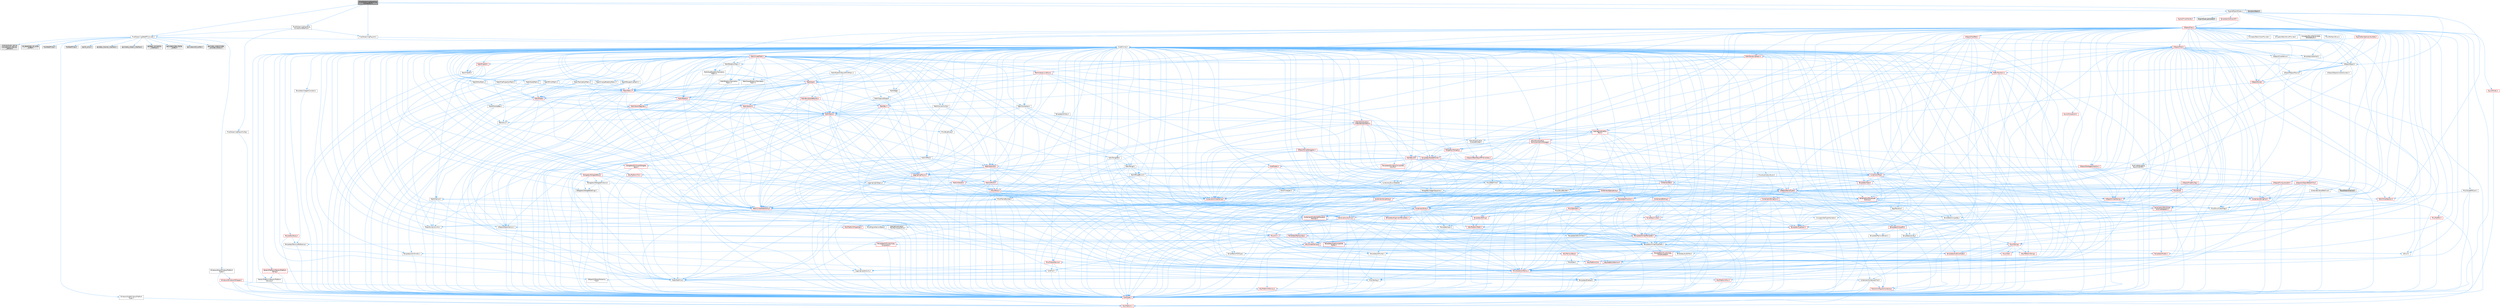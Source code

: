 digraph "IPixelStreamingSignallingConnection.h"
{
 // INTERACTIVE_SVG=YES
 // LATEX_PDF_SIZE
  bgcolor="transparent";
  edge [fontname=Helvetica,fontsize=10,labelfontname=Helvetica,labelfontsize=10];
  node [fontname=Helvetica,fontsize=10,shape=box,height=0.2,width=0.4];
  Node1 [id="Node000001",label="IPixelStreamingSignalling\lConnection.h",height=0.2,width=0.4,color="gray40", fillcolor="grey60", style="filled", fontcolor="black",tooltip=" "];
  Node1 -> Node2 [id="edge1_Node000001_Node000002",color="steelblue1",style="solid",tooltip=" "];
  Node2 [id="Node000002",label="PixelStreamingWebRTCIncludes.h",height=0.2,width=0.4,color="grey40", fillcolor="white", style="filled",URL="$d6/d79/PixelStreamingWebRTCIncludes_8h.html",tooltip=" "];
  Node2 -> Node3 [id="edge2_Node000002_Node000003",color="steelblue1",style="solid",tooltip=" "];
  Node3 [id="Node000003",label="CoreMinimal.h",height=0.2,width=0.4,color="grey40", fillcolor="white", style="filled",URL="$d7/d67/CoreMinimal_8h.html",tooltip=" "];
  Node3 -> Node4 [id="edge3_Node000003_Node000004",color="steelblue1",style="solid",tooltip=" "];
  Node4 [id="Node000004",label="CoreTypes.h",height=0.2,width=0.4,color="red", fillcolor="#FFF0F0", style="filled",URL="$dc/dec/CoreTypes_8h.html",tooltip=" "];
  Node4 -> Node5 [id="edge4_Node000004_Node000005",color="steelblue1",style="solid",tooltip=" "];
  Node5 [id="Node000005",label="HAL/Platform.h",height=0.2,width=0.4,color="red", fillcolor="#FFF0F0", style="filled",URL="$d9/dd0/Platform_8h.html",tooltip=" "];
  Node3 -> Node18 [id="edge5_Node000003_Node000018",color="steelblue1",style="solid",tooltip=" "];
  Node18 [id="Node000018",label="CoreFwd.h",height=0.2,width=0.4,color="grey40", fillcolor="white", style="filled",URL="$d1/d1e/CoreFwd_8h.html",tooltip=" "];
  Node18 -> Node4 [id="edge6_Node000018_Node000004",color="steelblue1",style="solid",tooltip=" "];
  Node18 -> Node19 [id="edge7_Node000018_Node000019",color="steelblue1",style="solid",tooltip=" "];
  Node19 [id="Node000019",label="Containers/ContainersFwd.h",height=0.2,width=0.4,color="grey40", fillcolor="white", style="filled",URL="$d4/d0a/ContainersFwd_8h.html",tooltip=" "];
  Node19 -> Node5 [id="edge8_Node000019_Node000005",color="steelblue1",style="solid",tooltip=" "];
  Node19 -> Node4 [id="edge9_Node000019_Node000004",color="steelblue1",style="solid",tooltip=" "];
  Node19 -> Node20 [id="edge10_Node000019_Node000020",color="steelblue1",style="solid",tooltip=" "];
  Node20 [id="Node000020",label="Traits/IsContiguousContainer.h",height=0.2,width=0.4,color="red", fillcolor="#FFF0F0", style="filled",URL="$d5/d3c/IsContiguousContainer_8h.html",tooltip=" "];
  Node20 -> Node4 [id="edge11_Node000020_Node000004",color="steelblue1",style="solid",tooltip=" "];
  Node18 -> Node23 [id="edge12_Node000018_Node000023",color="steelblue1",style="solid",tooltip=" "];
  Node23 [id="Node000023",label="Math/MathFwd.h",height=0.2,width=0.4,color="grey40", fillcolor="white", style="filled",URL="$d2/d10/MathFwd_8h.html",tooltip=" "];
  Node23 -> Node5 [id="edge13_Node000023_Node000005",color="steelblue1",style="solid",tooltip=" "];
  Node18 -> Node24 [id="edge14_Node000018_Node000024",color="steelblue1",style="solid",tooltip=" "];
  Node24 [id="Node000024",label="UObject/UObjectHierarchy\lFwd.h",height=0.2,width=0.4,color="grey40", fillcolor="white", style="filled",URL="$d3/d13/UObjectHierarchyFwd_8h.html",tooltip=" "];
  Node3 -> Node24 [id="edge15_Node000003_Node000024",color="steelblue1",style="solid",tooltip=" "];
  Node3 -> Node19 [id="edge16_Node000003_Node000019",color="steelblue1",style="solid",tooltip=" "];
  Node3 -> Node25 [id="edge17_Node000003_Node000025",color="steelblue1",style="solid",tooltip=" "];
  Node25 [id="Node000025",label="Misc/VarArgs.h",height=0.2,width=0.4,color="grey40", fillcolor="white", style="filled",URL="$d5/d6f/VarArgs_8h.html",tooltip=" "];
  Node25 -> Node4 [id="edge18_Node000025_Node000004",color="steelblue1",style="solid",tooltip=" "];
  Node3 -> Node26 [id="edge19_Node000003_Node000026",color="steelblue1",style="solid",tooltip=" "];
  Node26 [id="Node000026",label="Logging/LogVerbosity.h",height=0.2,width=0.4,color="grey40", fillcolor="white", style="filled",URL="$d2/d8f/LogVerbosity_8h.html",tooltip=" "];
  Node26 -> Node4 [id="edge20_Node000026_Node000004",color="steelblue1",style="solid",tooltip=" "];
  Node3 -> Node27 [id="edge21_Node000003_Node000027",color="steelblue1",style="solid",tooltip=" "];
  Node27 [id="Node000027",label="Misc/OutputDevice.h",height=0.2,width=0.4,color="red", fillcolor="#FFF0F0", style="filled",URL="$d7/d32/OutputDevice_8h.html",tooltip=" "];
  Node27 -> Node18 [id="edge22_Node000027_Node000018",color="steelblue1",style="solid",tooltip=" "];
  Node27 -> Node4 [id="edge23_Node000027_Node000004",color="steelblue1",style="solid",tooltip=" "];
  Node27 -> Node26 [id="edge24_Node000027_Node000026",color="steelblue1",style="solid",tooltip=" "];
  Node27 -> Node25 [id="edge25_Node000027_Node000025",color="steelblue1",style="solid",tooltip=" "];
  Node3 -> Node33 [id="edge26_Node000003_Node000033",color="steelblue1",style="solid",tooltip=" "];
  Node33 [id="Node000033",label="HAL/PlatformCrt.h",height=0.2,width=0.4,color="red", fillcolor="#FFF0F0", style="filled",URL="$d8/d75/PlatformCrt_8h.html",tooltip=" "];
  Node3 -> Node43 [id="edge27_Node000003_Node000043",color="steelblue1",style="solid",tooltip=" "];
  Node43 [id="Node000043",label="HAL/PlatformMisc.h",height=0.2,width=0.4,color="red", fillcolor="#FFF0F0", style="filled",URL="$d0/df5/PlatformMisc_8h.html",tooltip=" "];
  Node43 -> Node4 [id="edge28_Node000043_Node000004",color="steelblue1",style="solid",tooltip=" "];
  Node3 -> Node62 [id="edge29_Node000003_Node000062",color="steelblue1",style="solid",tooltip=" "];
  Node62 [id="Node000062",label="Misc/AssertionMacros.h",height=0.2,width=0.4,color="red", fillcolor="#FFF0F0", style="filled",URL="$d0/dfa/AssertionMacros_8h.html",tooltip=" "];
  Node62 -> Node4 [id="edge30_Node000062_Node000004",color="steelblue1",style="solid",tooltip=" "];
  Node62 -> Node5 [id="edge31_Node000062_Node000005",color="steelblue1",style="solid",tooltip=" "];
  Node62 -> Node43 [id="edge32_Node000062_Node000043",color="steelblue1",style="solid",tooltip=" "];
  Node62 -> Node63 [id="edge33_Node000062_Node000063",color="steelblue1",style="solid",tooltip=" "];
  Node63 [id="Node000063",label="Templates/EnableIf.h",height=0.2,width=0.4,color="grey40", fillcolor="white", style="filled",URL="$d7/d60/EnableIf_8h.html",tooltip=" "];
  Node63 -> Node4 [id="edge34_Node000063_Node000004",color="steelblue1",style="solid",tooltip=" "];
  Node62 -> Node25 [id="edge35_Node000062_Node000025",color="steelblue1",style="solid",tooltip=" "];
  Node3 -> Node71 [id="edge36_Node000003_Node000071",color="steelblue1",style="solid",tooltip=" "];
  Node71 [id="Node000071",label="Templates/IsPointer.h",height=0.2,width=0.4,color="grey40", fillcolor="white", style="filled",URL="$d7/d05/IsPointer_8h.html",tooltip=" "];
  Node71 -> Node4 [id="edge37_Node000071_Node000004",color="steelblue1",style="solid",tooltip=" "];
  Node3 -> Node72 [id="edge38_Node000003_Node000072",color="steelblue1",style="solid",tooltip=" "];
  Node72 [id="Node000072",label="HAL/PlatformMemory.h",height=0.2,width=0.4,color="red", fillcolor="#FFF0F0", style="filled",URL="$de/d68/PlatformMemory_8h.html",tooltip=" "];
  Node72 -> Node4 [id="edge39_Node000072_Node000004",color="steelblue1",style="solid",tooltip=" "];
  Node3 -> Node55 [id="edge40_Node000003_Node000055",color="steelblue1",style="solid",tooltip=" "];
  Node55 [id="Node000055",label="HAL/PlatformAtomics.h",height=0.2,width=0.4,color="red", fillcolor="#FFF0F0", style="filled",URL="$d3/d36/PlatformAtomics_8h.html",tooltip=" "];
  Node55 -> Node4 [id="edge41_Node000055_Node000004",color="steelblue1",style="solid",tooltip=" "];
  Node3 -> Node77 [id="edge42_Node000003_Node000077",color="steelblue1",style="solid",tooltip=" "];
  Node77 [id="Node000077",label="Misc/Exec.h",height=0.2,width=0.4,color="grey40", fillcolor="white", style="filled",URL="$de/ddb/Exec_8h.html",tooltip=" "];
  Node77 -> Node4 [id="edge43_Node000077_Node000004",color="steelblue1",style="solid",tooltip=" "];
  Node77 -> Node62 [id="edge44_Node000077_Node000062",color="steelblue1",style="solid",tooltip=" "];
  Node3 -> Node78 [id="edge45_Node000003_Node000078",color="steelblue1",style="solid",tooltip=" "];
  Node78 [id="Node000078",label="HAL/MemoryBase.h",height=0.2,width=0.4,color="red", fillcolor="#FFF0F0", style="filled",URL="$d6/d9f/MemoryBase_8h.html",tooltip=" "];
  Node78 -> Node4 [id="edge46_Node000078_Node000004",color="steelblue1",style="solid",tooltip=" "];
  Node78 -> Node55 [id="edge47_Node000078_Node000055",color="steelblue1",style="solid",tooltip=" "];
  Node78 -> Node33 [id="edge48_Node000078_Node000033",color="steelblue1",style="solid",tooltip=" "];
  Node78 -> Node77 [id="edge49_Node000078_Node000077",color="steelblue1",style="solid",tooltip=" "];
  Node78 -> Node27 [id="edge50_Node000078_Node000027",color="steelblue1",style="solid",tooltip=" "];
  Node3 -> Node88 [id="edge51_Node000003_Node000088",color="steelblue1",style="solid",tooltip=" "];
  Node88 [id="Node000088",label="HAL/UnrealMemory.h",height=0.2,width=0.4,color="red", fillcolor="#FFF0F0", style="filled",URL="$d9/d96/UnrealMemory_8h.html",tooltip=" "];
  Node88 -> Node4 [id="edge52_Node000088_Node000004",color="steelblue1",style="solid",tooltip=" "];
  Node88 -> Node78 [id="edge53_Node000088_Node000078",color="steelblue1",style="solid",tooltip=" "];
  Node88 -> Node72 [id="edge54_Node000088_Node000072",color="steelblue1",style="solid",tooltip=" "];
  Node88 -> Node71 [id="edge55_Node000088_Node000071",color="steelblue1",style="solid",tooltip=" "];
  Node3 -> Node90 [id="edge56_Node000003_Node000090",color="steelblue1",style="solid",tooltip=" "];
  Node90 [id="Node000090",label="Templates/IsArithmetic.h",height=0.2,width=0.4,color="grey40", fillcolor="white", style="filled",URL="$d2/d5d/IsArithmetic_8h.html",tooltip=" "];
  Node90 -> Node4 [id="edge57_Node000090_Node000004",color="steelblue1",style="solid",tooltip=" "];
  Node3 -> Node84 [id="edge58_Node000003_Node000084",color="steelblue1",style="solid",tooltip=" "];
  Node84 [id="Node000084",label="Templates/AndOrNot.h",height=0.2,width=0.4,color="grey40", fillcolor="white", style="filled",URL="$db/d0a/AndOrNot_8h.html",tooltip=" "];
  Node84 -> Node4 [id="edge59_Node000084_Node000004",color="steelblue1",style="solid",tooltip=" "];
  Node3 -> Node91 [id="edge60_Node000003_Node000091",color="steelblue1",style="solid",tooltip=" "];
  Node91 [id="Node000091",label="Templates/IsPODType.h",height=0.2,width=0.4,color="grey40", fillcolor="white", style="filled",URL="$d7/db1/IsPODType_8h.html",tooltip=" "];
  Node91 -> Node4 [id="edge61_Node000091_Node000004",color="steelblue1",style="solid",tooltip=" "];
  Node3 -> Node92 [id="edge62_Node000003_Node000092",color="steelblue1",style="solid",tooltip=" "];
  Node92 [id="Node000092",label="Templates/IsUECoreType.h",height=0.2,width=0.4,color="red", fillcolor="#FFF0F0", style="filled",URL="$d1/db8/IsUECoreType_8h.html",tooltip=" "];
  Node92 -> Node4 [id="edge63_Node000092_Node000004",color="steelblue1",style="solid",tooltip=" "];
  Node3 -> Node85 [id="edge64_Node000003_Node000085",color="steelblue1",style="solid",tooltip=" "];
  Node85 [id="Node000085",label="Templates/IsTriviallyCopy\lConstructible.h",height=0.2,width=0.4,color="red", fillcolor="#FFF0F0", style="filled",URL="$d3/d78/IsTriviallyCopyConstructible_8h.html",tooltip=" "];
  Node85 -> Node4 [id="edge65_Node000085_Node000004",color="steelblue1",style="solid",tooltip=" "];
  Node3 -> Node93 [id="edge66_Node000003_Node000093",color="steelblue1",style="solid",tooltip=" "];
  Node93 [id="Node000093",label="Templates/UnrealTypeTraits.h",height=0.2,width=0.4,color="grey40", fillcolor="white", style="filled",URL="$d2/d2d/UnrealTypeTraits_8h.html",tooltip=" "];
  Node93 -> Node4 [id="edge67_Node000093_Node000004",color="steelblue1",style="solid",tooltip=" "];
  Node93 -> Node71 [id="edge68_Node000093_Node000071",color="steelblue1",style="solid",tooltip=" "];
  Node93 -> Node62 [id="edge69_Node000093_Node000062",color="steelblue1",style="solid",tooltip=" "];
  Node93 -> Node84 [id="edge70_Node000093_Node000084",color="steelblue1",style="solid",tooltip=" "];
  Node93 -> Node63 [id="edge71_Node000093_Node000063",color="steelblue1",style="solid",tooltip=" "];
  Node93 -> Node90 [id="edge72_Node000093_Node000090",color="steelblue1",style="solid",tooltip=" "];
  Node93 -> Node30 [id="edge73_Node000093_Node000030",color="steelblue1",style="solid",tooltip=" "];
  Node30 [id="Node000030",label="IsEnum.h",height=0.2,width=0.4,color="grey40", fillcolor="white", style="filled",URL="$d4/de5/IsEnum_8h.html",tooltip=" "];
  Node93 -> Node94 [id="edge74_Node000093_Node000094",color="steelblue1",style="solid",tooltip=" "];
  Node94 [id="Node000094",label="Templates/Models.h",height=0.2,width=0.4,color="red", fillcolor="#FFF0F0", style="filled",URL="$d3/d0c/Models_8h.html",tooltip=" "];
  Node93 -> Node91 [id="edge75_Node000093_Node000091",color="steelblue1",style="solid",tooltip=" "];
  Node93 -> Node92 [id="edge76_Node000093_Node000092",color="steelblue1",style="solid",tooltip=" "];
  Node93 -> Node85 [id="edge77_Node000093_Node000085",color="steelblue1",style="solid",tooltip=" "];
  Node3 -> Node63 [id="edge78_Node000003_Node000063",color="steelblue1",style="solid",tooltip=" "];
  Node3 -> Node95 [id="edge79_Node000003_Node000095",color="steelblue1",style="solid",tooltip=" "];
  Node95 [id="Node000095",label="Templates/RemoveReference.h",height=0.2,width=0.4,color="grey40", fillcolor="white", style="filled",URL="$da/dbe/RemoveReference_8h.html",tooltip=" "];
  Node95 -> Node4 [id="edge80_Node000095_Node000004",color="steelblue1",style="solid",tooltip=" "];
  Node3 -> Node96 [id="edge81_Node000003_Node000096",color="steelblue1",style="solid",tooltip=" "];
  Node96 [id="Node000096",label="Templates/IntegralConstant.h",height=0.2,width=0.4,color="grey40", fillcolor="white", style="filled",URL="$db/d1b/IntegralConstant_8h.html",tooltip=" "];
  Node96 -> Node4 [id="edge82_Node000096_Node000004",color="steelblue1",style="solid",tooltip=" "];
  Node3 -> Node97 [id="edge83_Node000003_Node000097",color="steelblue1",style="solid",tooltip=" "];
  Node97 [id="Node000097",label="Templates/IsClass.h",height=0.2,width=0.4,color="grey40", fillcolor="white", style="filled",URL="$db/dcb/IsClass_8h.html",tooltip=" "];
  Node97 -> Node4 [id="edge84_Node000097_Node000004",color="steelblue1",style="solid",tooltip=" "];
  Node3 -> Node98 [id="edge85_Node000003_Node000098",color="steelblue1",style="solid",tooltip=" "];
  Node98 [id="Node000098",label="Templates/TypeCompatible\lBytes.h",height=0.2,width=0.4,color="red", fillcolor="#FFF0F0", style="filled",URL="$df/d0a/TypeCompatibleBytes_8h.html",tooltip=" "];
  Node98 -> Node4 [id="edge86_Node000098_Node000004",color="steelblue1",style="solid",tooltip=" "];
  Node3 -> Node20 [id="edge87_Node000003_Node000020",color="steelblue1",style="solid",tooltip=" "];
  Node3 -> Node99 [id="edge88_Node000003_Node000099",color="steelblue1",style="solid",tooltip=" "];
  Node99 [id="Node000099",label="Templates/UnrealTemplate.h",height=0.2,width=0.4,color="red", fillcolor="#FFF0F0", style="filled",URL="$d4/d24/UnrealTemplate_8h.html",tooltip=" "];
  Node99 -> Node4 [id="edge89_Node000099_Node000004",color="steelblue1",style="solid",tooltip=" "];
  Node99 -> Node71 [id="edge90_Node000099_Node000071",color="steelblue1",style="solid",tooltip=" "];
  Node99 -> Node88 [id="edge91_Node000099_Node000088",color="steelblue1",style="solid",tooltip=" "];
  Node99 -> Node93 [id="edge92_Node000099_Node000093",color="steelblue1",style="solid",tooltip=" "];
  Node99 -> Node95 [id="edge93_Node000099_Node000095",color="steelblue1",style="solid",tooltip=" "];
  Node99 -> Node98 [id="edge94_Node000099_Node000098",color="steelblue1",style="solid",tooltip=" "];
  Node99 -> Node20 [id="edge95_Node000099_Node000020",color="steelblue1",style="solid",tooltip=" "];
  Node3 -> Node48 [id="edge96_Node000003_Node000048",color="steelblue1",style="solid",tooltip=" "];
  Node48 [id="Node000048",label="Math/NumericLimits.h",height=0.2,width=0.4,color="grey40", fillcolor="white", style="filled",URL="$df/d1b/NumericLimits_8h.html",tooltip=" "];
  Node48 -> Node4 [id="edge97_Node000048_Node000004",color="steelblue1",style="solid",tooltip=" "];
  Node3 -> Node103 [id="edge98_Node000003_Node000103",color="steelblue1",style="solid",tooltip=" "];
  Node103 [id="Node000103",label="HAL/PlatformMath.h",height=0.2,width=0.4,color="red", fillcolor="#FFF0F0", style="filled",URL="$dc/d53/PlatformMath_8h.html",tooltip=" "];
  Node103 -> Node4 [id="edge99_Node000103_Node000004",color="steelblue1",style="solid",tooltip=" "];
  Node3 -> Node86 [id="edge100_Node000003_Node000086",color="steelblue1",style="solid",tooltip=" "];
  Node86 [id="Node000086",label="Templates/IsTriviallyCopy\lAssignable.h",height=0.2,width=0.4,color="red", fillcolor="#FFF0F0", style="filled",URL="$d2/df2/IsTriviallyCopyAssignable_8h.html",tooltip=" "];
  Node86 -> Node4 [id="edge101_Node000086_Node000004",color="steelblue1",style="solid",tooltip=" "];
  Node3 -> Node111 [id="edge102_Node000003_Node000111",color="steelblue1",style="solid",tooltip=" "];
  Node111 [id="Node000111",label="Templates/MemoryOps.h",height=0.2,width=0.4,color="red", fillcolor="#FFF0F0", style="filled",URL="$db/dea/MemoryOps_8h.html",tooltip=" "];
  Node111 -> Node4 [id="edge103_Node000111_Node000004",color="steelblue1",style="solid",tooltip=" "];
  Node111 -> Node88 [id="edge104_Node000111_Node000088",color="steelblue1",style="solid",tooltip=" "];
  Node111 -> Node86 [id="edge105_Node000111_Node000086",color="steelblue1",style="solid",tooltip=" "];
  Node111 -> Node85 [id="edge106_Node000111_Node000085",color="steelblue1",style="solid",tooltip=" "];
  Node111 -> Node93 [id="edge107_Node000111_Node000093",color="steelblue1",style="solid",tooltip=" "];
  Node3 -> Node112 [id="edge108_Node000003_Node000112",color="steelblue1",style="solid",tooltip=" "];
  Node112 [id="Node000112",label="Containers/ContainerAllocation\lPolicies.h",height=0.2,width=0.4,color="red", fillcolor="#FFF0F0", style="filled",URL="$d7/dff/ContainerAllocationPolicies_8h.html",tooltip=" "];
  Node112 -> Node4 [id="edge109_Node000112_Node000004",color="steelblue1",style="solid",tooltip=" "];
  Node112 -> Node112 [id="edge110_Node000112_Node000112",color="steelblue1",style="solid",tooltip=" "];
  Node112 -> Node103 [id="edge111_Node000112_Node000103",color="steelblue1",style="solid",tooltip=" "];
  Node112 -> Node88 [id="edge112_Node000112_Node000088",color="steelblue1",style="solid",tooltip=" "];
  Node112 -> Node48 [id="edge113_Node000112_Node000048",color="steelblue1",style="solid",tooltip=" "];
  Node112 -> Node62 [id="edge114_Node000112_Node000062",color="steelblue1",style="solid",tooltip=" "];
  Node112 -> Node111 [id="edge115_Node000112_Node000111",color="steelblue1",style="solid",tooltip=" "];
  Node112 -> Node98 [id="edge116_Node000112_Node000098",color="steelblue1",style="solid",tooltip=" "];
  Node3 -> Node115 [id="edge117_Node000003_Node000115",color="steelblue1",style="solid",tooltip=" "];
  Node115 [id="Node000115",label="Templates/IsEnumClass.h",height=0.2,width=0.4,color="grey40", fillcolor="white", style="filled",URL="$d7/d15/IsEnumClass_8h.html",tooltip=" "];
  Node115 -> Node4 [id="edge118_Node000115_Node000004",color="steelblue1",style="solid",tooltip=" "];
  Node115 -> Node84 [id="edge119_Node000115_Node000084",color="steelblue1",style="solid",tooltip=" "];
  Node3 -> Node116 [id="edge120_Node000003_Node000116",color="steelblue1",style="solid",tooltip=" "];
  Node116 [id="Node000116",label="HAL/PlatformProperties.h",height=0.2,width=0.4,color="red", fillcolor="#FFF0F0", style="filled",URL="$d9/db0/PlatformProperties_8h.html",tooltip=" "];
  Node116 -> Node4 [id="edge121_Node000116_Node000004",color="steelblue1",style="solid",tooltip=" "];
  Node3 -> Node119 [id="edge122_Node000003_Node000119",color="steelblue1",style="solid",tooltip=" "];
  Node119 [id="Node000119",label="Misc/EngineVersionBase.h",height=0.2,width=0.4,color="grey40", fillcolor="white", style="filled",URL="$d5/d2b/EngineVersionBase_8h.html",tooltip=" "];
  Node119 -> Node4 [id="edge123_Node000119_Node000004",color="steelblue1",style="solid",tooltip=" "];
  Node3 -> Node120 [id="edge124_Node000003_Node000120",color="steelblue1",style="solid",tooltip=" "];
  Node120 [id="Node000120",label="Internationalization\l/TextNamespaceFwd.h",height=0.2,width=0.4,color="grey40", fillcolor="white", style="filled",URL="$d8/d97/TextNamespaceFwd_8h.html",tooltip=" "];
  Node120 -> Node4 [id="edge125_Node000120_Node000004",color="steelblue1",style="solid",tooltip=" "];
  Node3 -> Node121 [id="edge126_Node000003_Node000121",color="steelblue1",style="solid",tooltip=" "];
  Node121 [id="Node000121",label="Serialization/Archive.h",height=0.2,width=0.4,color="red", fillcolor="#FFF0F0", style="filled",URL="$d7/d3b/Archive_8h.html",tooltip=" "];
  Node121 -> Node18 [id="edge127_Node000121_Node000018",color="steelblue1",style="solid",tooltip=" "];
  Node121 -> Node4 [id="edge128_Node000121_Node000004",color="steelblue1",style="solid",tooltip=" "];
  Node121 -> Node116 [id="edge129_Node000121_Node000116",color="steelblue1",style="solid",tooltip=" "];
  Node121 -> Node120 [id="edge130_Node000121_Node000120",color="steelblue1",style="solid",tooltip=" "];
  Node121 -> Node23 [id="edge131_Node000121_Node000023",color="steelblue1",style="solid",tooltip=" "];
  Node121 -> Node62 [id="edge132_Node000121_Node000062",color="steelblue1",style="solid",tooltip=" "];
  Node121 -> Node119 [id="edge133_Node000121_Node000119",color="steelblue1",style="solid",tooltip=" "];
  Node121 -> Node25 [id="edge134_Node000121_Node000025",color="steelblue1",style="solid",tooltip=" "];
  Node121 -> Node63 [id="edge135_Node000121_Node000063",color="steelblue1",style="solid",tooltip=" "];
  Node121 -> Node115 [id="edge136_Node000121_Node000115",color="steelblue1",style="solid",tooltip=" "];
  Node121 -> Node99 [id="edge137_Node000121_Node000099",color="steelblue1",style="solid",tooltip=" "];
  Node121 -> Node124 [id="edge138_Node000121_Node000124",color="steelblue1",style="solid",tooltip=" "];
  Node124 [id="Node000124",label="UObject/ObjectVersion.h",height=0.2,width=0.4,color="grey40", fillcolor="white", style="filled",URL="$da/d63/ObjectVersion_8h.html",tooltip=" "];
  Node124 -> Node4 [id="edge139_Node000124_Node000004",color="steelblue1",style="solid",tooltip=" "];
  Node3 -> Node125 [id="edge140_Node000003_Node000125",color="steelblue1",style="solid",tooltip=" "];
  Node125 [id="Node000125",label="Templates/Less.h",height=0.2,width=0.4,color="grey40", fillcolor="white", style="filled",URL="$de/dc8/Less_8h.html",tooltip=" "];
  Node125 -> Node4 [id="edge141_Node000125_Node000004",color="steelblue1",style="solid",tooltip=" "];
  Node125 -> Node99 [id="edge142_Node000125_Node000099",color="steelblue1",style="solid",tooltip=" "];
  Node3 -> Node126 [id="edge143_Node000003_Node000126",color="steelblue1",style="solid",tooltip=" "];
  Node126 [id="Node000126",label="Templates/Sorting.h",height=0.2,width=0.4,color="red", fillcolor="#FFF0F0", style="filled",URL="$d3/d9e/Sorting_8h.html",tooltip=" "];
  Node126 -> Node4 [id="edge144_Node000126_Node000004",color="steelblue1",style="solid",tooltip=" "];
  Node126 -> Node103 [id="edge145_Node000126_Node000103",color="steelblue1",style="solid",tooltip=" "];
  Node126 -> Node125 [id="edge146_Node000126_Node000125",color="steelblue1",style="solid",tooltip=" "];
  Node3 -> Node137 [id="edge147_Node000003_Node000137",color="steelblue1",style="solid",tooltip=" "];
  Node137 [id="Node000137",label="Misc/Char.h",height=0.2,width=0.4,color="red", fillcolor="#FFF0F0", style="filled",URL="$d0/d58/Char_8h.html",tooltip=" "];
  Node137 -> Node4 [id="edge148_Node000137_Node000004",color="steelblue1",style="solid",tooltip=" "];
  Node3 -> Node140 [id="edge149_Node000003_Node000140",color="steelblue1",style="solid",tooltip=" "];
  Node140 [id="Node000140",label="GenericPlatform/GenericPlatform\lStricmp.h",height=0.2,width=0.4,color="grey40", fillcolor="white", style="filled",URL="$d2/d86/GenericPlatformStricmp_8h.html",tooltip=" "];
  Node140 -> Node4 [id="edge150_Node000140_Node000004",color="steelblue1",style="solid",tooltip=" "];
  Node3 -> Node141 [id="edge151_Node000003_Node000141",color="steelblue1",style="solid",tooltip=" "];
  Node141 [id="Node000141",label="GenericPlatform/GenericPlatform\lString.h",height=0.2,width=0.4,color="red", fillcolor="#FFF0F0", style="filled",URL="$dd/d20/GenericPlatformString_8h.html",tooltip=" "];
  Node141 -> Node4 [id="edge152_Node000141_Node000004",color="steelblue1",style="solid",tooltip=" "];
  Node141 -> Node140 [id="edge153_Node000141_Node000140",color="steelblue1",style="solid",tooltip=" "];
  Node141 -> Node63 [id="edge154_Node000141_Node000063",color="steelblue1",style="solid",tooltip=" "];
  Node3 -> Node74 [id="edge155_Node000003_Node000074",color="steelblue1",style="solid",tooltip=" "];
  Node74 [id="Node000074",label="HAL/PlatformString.h",height=0.2,width=0.4,color="red", fillcolor="#FFF0F0", style="filled",URL="$db/db5/PlatformString_8h.html",tooltip=" "];
  Node74 -> Node4 [id="edge156_Node000074_Node000004",color="steelblue1",style="solid",tooltip=" "];
  Node3 -> Node144 [id="edge157_Node000003_Node000144",color="steelblue1",style="solid",tooltip=" "];
  Node144 [id="Node000144",label="Misc/CString.h",height=0.2,width=0.4,color="red", fillcolor="#FFF0F0", style="filled",URL="$d2/d49/CString_8h.html",tooltip=" "];
  Node144 -> Node4 [id="edge158_Node000144_Node000004",color="steelblue1",style="solid",tooltip=" "];
  Node144 -> Node33 [id="edge159_Node000144_Node000033",color="steelblue1",style="solid",tooltip=" "];
  Node144 -> Node74 [id="edge160_Node000144_Node000074",color="steelblue1",style="solid",tooltip=" "];
  Node144 -> Node62 [id="edge161_Node000144_Node000062",color="steelblue1",style="solid",tooltip=" "];
  Node144 -> Node137 [id="edge162_Node000144_Node000137",color="steelblue1",style="solid",tooltip=" "];
  Node144 -> Node25 [id="edge163_Node000144_Node000025",color="steelblue1",style="solid",tooltip=" "];
  Node3 -> Node145 [id="edge164_Node000003_Node000145",color="steelblue1",style="solid",tooltip=" "];
  Node145 [id="Node000145",label="Misc/Crc.h",height=0.2,width=0.4,color="red", fillcolor="#FFF0F0", style="filled",URL="$d4/dd2/Crc_8h.html",tooltip=" "];
  Node145 -> Node4 [id="edge165_Node000145_Node000004",color="steelblue1",style="solid",tooltip=" "];
  Node145 -> Node74 [id="edge166_Node000145_Node000074",color="steelblue1",style="solid",tooltip=" "];
  Node145 -> Node62 [id="edge167_Node000145_Node000062",color="steelblue1",style="solid",tooltip=" "];
  Node145 -> Node144 [id="edge168_Node000145_Node000144",color="steelblue1",style="solid",tooltip=" "];
  Node145 -> Node137 [id="edge169_Node000145_Node000137",color="steelblue1",style="solid",tooltip=" "];
  Node145 -> Node93 [id="edge170_Node000145_Node000093",color="steelblue1",style="solid",tooltip=" "];
  Node3 -> Node136 [id="edge171_Node000003_Node000136",color="steelblue1",style="solid",tooltip=" "];
  Node136 [id="Node000136",label="Math/UnrealMathUtility.h",height=0.2,width=0.4,color="red", fillcolor="#FFF0F0", style="filled",URL="$db/db8/UnrealMathUtility_8h.html",tooltip=" "];
  Node136 -> Node4 [id="edge172_Node000136_Node000004",color="steelblue1",style="solid",tooltip=" "];
  Node136 -> Node62 [id="edge173_Node000136_Node000062",color="steelblue1",style="solid",tooltip=" "];
  Node136 -> Node103 [id="edge174_Node000136_Node000103",color="steelblue1",style="solid",tooltip=" "];
  Node136 -> Node23 [id="edge175_Node000136_Node000023",color="steelblue1",style="solid",tooltip=" "];
  Node3 -> Node146 [id="edge176_Node000003_Node000146",color="steelblue1",style="solid",tooltip=" "];
  Node146 [id="Node000146",label="Containers/UnrealString.h",height=0.2,width=0.4,color="red", fillcolor="#FFF0F0", style="filled",URL="$d5/dba/UnrealString_8h.html",tooltip=" "];
  Node3 -> Node150 [id="edge177_Node000003_Node000150",color="steelblue1",style="solid",tooltip=" "];
  Node150 [id="Node000150",label="Containers/Array.h",height=0.2,width=0.4,color="red", fillcolor="#FFF0F0", style="filled",URL="$df/dd0/Array_8h.html",tooltip=" "];
  Node150 -> Node4 [id="edge178_Node000150_Node000004",color="steelblue1",style="solid",tooltip=" "];
  Node150 -> Node62 [id="edge179_Node000150_Node000062",color="steelblue1",style="solid",tooltip=" "];
  Node150 -> Node88 [id="edge180_Node000150_Node000088",color="steelblue1",style="solid",tooltip=" "];
  Node150 -> Node93 [id="edge181_Node000150_Node000093",color="steelblue1",style="solid",tooltip=" "];
  Node150 -> Node99 [id="edge182_Node000150_Node000099",color="steelblue1",style="solid",tooltip=" "];
  Node150 -> Node112 [id="edge183_Node000150_Node000112",color="steelblue1",style="solid",tooltip=" "];
  Node150 -> Node121 [id="edge184_Node000150_Node000121",color="steelblue1",style="solid",tooltip=" "];
  Node150 -> Node171 [id="edge185_Node000150_Node000171",color="steelblue1",style="solid",tooltip=" "];
  Node171 [id="Node000171",label="Concepts/GetTypeHashable.h",height=0.2,width=0.4,color="grey40", fillcolor="white", style="filled",URL="$d3/da2/GetTypeHashable_8h.html",tooltip=" "];
  Node171 -> Node4 [id="edge186_Node000171_Node000004",color="steelblue1",style="solid",tooltip=" "];
  Node171 -> Node162 [id="edge187_Node000171_Node000162",color="steelblue1",style="solid",tooltip=" "];
  Node162 [id="Node000162",label="Templates/TypeHash.h",height=0.2,width=0.4,color="red", fillcolor="#FFF0F0", style="filled",URL="$d1/d62/TypeHash_8h.html",tooltip=" "];
  Node162 -> Node4 [id="edge188_Node000162_Node000004",color="steelblue1",style="solid",tooltip=" "];
  Node162 -> Node145 [id="edge189_Node000162_Node000145",color="steelblue1",style="solid",tooltip=" "];
  Node150 -> Node129 [id="edge190_Node000150_Node000129",color="steelblue1",style="solid",tooltip=" "];
  Node129 [id="Node000129",label="Templates/Invoke.h",height=0.2,width=0.4,color="red", fillcolor="#FFF0F0", style="filled",URL="$d7/deb/Invoke_8h.html",tooltip=" "];
  Node129 -> Node4 [id="edge191_Node000129_Node000004",color="steelblue1",style="solid",tooltip=" "];
  Node129 -> Node99 [id="edge192_Node000129_Node000099",color="steelblue1",style="solid",tooltip=" "];
  Node150 -> Node125 [id="edge193_Node000150_Node000125",color="steelblue1",style="solid",tooltip=" "];
  Node150 -> Node126 [id="edge194_Node000150_Node000126",color="steelblue1",style="solid",tooltip=" "];
  Node150 -> Node173 [id="edge195_Node000150_Node000173",color="steelblue1",style="solid",tooltip=" "];
  Node173 [id="Node000173",label="Templates/AlignmentTemplates.h",height=0.2,width=0.4,color="red", fillcolor="#FFF0F0", style="filled",URL="$dd/d32/AlignmentTemplates_8h.html",tooltip=" "];
  Node173 -> Node4 [id="edge196_Node000173_Node000004",color="steelblue1",style="solid",tooltip=" "];
  Node173 -> Node71 [id="edge197_Node000173_Node000071",color="steelblue1",style="solid",tooltip=" "];
  Node3 -> Node174 [id="edge198_Node000003_Node000174",color="steelblue1",style="solid",tooltip=" "];
  Node174 [id="Node000174",label="Misc/FrameNumber.h",height=0.2,width=0.4,color="grey40", fillcolor="white", style="filled",URL="$dd/dbd/FrameNumber_8h.html",tooltip=" "];
  Node174 -> Node4 [id="edge199_Node000174_Node000004",color="steelblue1",style="solid",tooltip=" "];
  Node174 -> Node48 [id="edge200_Node000174_Node000048",color="steelblue1",style="solid",tooltip=" "];
  Node174 -> Node136 [id="edge201_Node000174_Node000136",color="steelblue1",style="solid",tooltip=" "];
  Node174 -> Node63 [id="edge202_Node000174_Node000063",color="steelblue1",style="solid",tooltip=" "];
  Node174 -> Node93 [id="edge203_Node000174_Node000093",color="steelblue1",style="solid",tooltip=" "];
  Node3 -> Node175 [id="edge204_Node000003_Node000175",color="steelblue1",style="solid",tooltip=" "];
  Node175 [id="Node000175",label="Misc/Timespan.h",height=0.2,width=0.4,color="grey40", fillcolor="white", style="filled",URL="$da/dd9/Timespan_8h.html",tooltip=" "];
  Node175 -> Node4 [id="edge205_Node000175_Node000004",color="steelblue1",style="solid",tooltip=" "];
  Node175 -> Node176 [id="edge206_Node000175_Node000176",color="steelblue1",style="solid",tooltip=" "];
  Node176 [id="Node000176",label="Math/Interval.h",height=0.2,width=0.4,color="grey40", fillcolor="white", style="filled",URL="$d1/d55/Interval_8h.html",tooltip=" "];
  Node176 -> Node4 [id="edge207_Node000176_Node000004",color="steelblue1",style="solid",tooltip=" "];
  Node176 -> Node90 [id="edge208_Node000176_Node000090",color="steelblue1",style="solid",tooltip=" "];
  Node176 -> Node93 [id="edge209_Node000176_Node000093",color="steelblue1",style="solid",tooltip=" "];
  Node176 -> Node48 [id="edge210_Node000176_Node000048",color="steelblue1",style="solid",tooltip=" "];
  Node176 -> Node136 [id="edge211_Node000176_Node000136",color="steelblue1",style="solid",tooltip=" "];
  Node175 -> Node136 [id="edge212_Node000175_Node000136",color="steelblue1",style="solid",tooltip=" "];
  Node175 -> Node62 [id="edge213_Node000175_Node000062",color="steelblue1",style="solid",tooltip=" "];
  Node3 -> Node177 [id="edge214_Node000003_Node000177",color="steelblue1",style="solid",tooltip=" "];
  Node177 [id="Node000177",label="Containers/StringConv.h",height=0.2,width=0.4,color="red", fillcolor="#FFF0F0", style="filled",URL="$d3/ddf/StringConv_8h.html",tooltip=" "];
  Node177 -> Node4 [id="edge215_Node000177_Node000004",color="steelblue1",style="solid",tooltip=" "];
  Node177 -> Node62 [id="edge216_Node000177_Node000062",color="steelblue1",style="solid",tooltip=" "];
  Node177 -> Node112 [id="edge217_Node000177_Node000112",color="steelblue1",style="solid",tooltip=" "];
  Node177 -> Node150 [id="edge218_Node000177_Node000150",color="steelblue1",style="solid",tooltip=" "];
  Node177 -> Node144 [id="edge219_Node000177_Node000144",color="steelblue1",style="solid",tooltip=" "];
  Node177 -> Node178 [id="edge220_Node000177_Node000178",color="steelblue1",style="solid",tooltip=" "];
  Node178 [id="Node000178",label="Templates/IsArray.h",height=0.2,width=0.4,color="grey40", fillcolor="white", style="filled",URL="$d8/d8d/IsArray_8h.html",tooltip=" "];
  Node178 -> Node4 [id="edge221_Node000178_Node000004",color="steelblue1",style="solid",tooltip=" "];
  Node177 -> Node99 [id="edge222_Node000177_Node000099",color="steelblue1",style="solid",tooltip=" "];
  Node177 -> Node93 [id="edge223_Node000177_Node000093",color="steelblue1",style="solid",tooltip=" "];
  Node177 -> Node20 [id="edge224_Node000177_Node000020",color="steelblue1",style="solid",tooltip=" "];
  Node3 -> Node179 [id="edge225_Node000003_Node000179",color="steelblue1",style="solid",tooltip=" "];
  Node179 [id="Node000179",label="UObject/UnrealNames.h",height=0.2,width=0.4,color="red", fillcolor="#FFF0F0", style="filled",URL="$d8/db1/UnrealNames_8h.html",tooltip=" "];
  Node179 -> Node4 [id="edge226_Node000179_Node000004",color="steelblue1",style="solid",tooltip=" "];
  Node3 -> Node181 [id="edge227_Node000003_Node000181",color="steelblue1",style="solid",tooltip=" "];
  Node181 [id="Node000181",label="UObject/NameTypes.h",height=0.2,width=0.4,color="red", fillcolor="#FFF0F0", style="filled",URL="$d6/d35/NameTypes_8h.html",tooltip=" "];
  Node181 -> Node4 [id="edge228_Node000181_Node000004",color="steelblue1",style="solid",tooltip=" "];
  Node181 -> Node62 [id="edge229_Node000181_Node000062",color="steelblue1",style="solid",tooltip=" "];
  Node181 -> Node88 [id="edge230_Node000181_Node000088",color="steelblue1",style="solid",tooltip=" "];
  Node181 -> Node93 [id="edge231_Node000181_Node000093",color="steelblue1",style="solid",tooltip=" "];
  Node181 -> Node99 [id="edge232_Node000181_Node000099",color="steelblue1",style="solid",tooltip=" "];
  Node181 -> Node146 [id="edge233_Node000181_Node000146",color="steelblue1",style="solid",tooltip=" "];
  Node181 -> Node182 [id="edge234_Node000181_Node000182",color="steelblue1",style="solid",tooltip=" "];
  Node182 [id="Node000182",label="HAL/CriticalSection.h",height=0.2,width=0.4,color="red", fillcolor="#FFF0F0", style="filled",URL="$d6/d90/CriticalSection_8h.html",tooltip=" "];
  Node181 -> Node177 [id="edge235_Node000181_Node000177",color="steelblue1",style="solid",tooltip=" "];
  Node181 -> Node45 [id="edge236_Node000181_Node000045",color="steelblue1",style="solid",tooltip=" "];
  Node45 [id="Node000045",label="Containers/StringFwd.h",height=0.2,width=0.4,color="red", fillcolor="#FFF0F0", style="filled",URL="$df/d37/StringFwd_8h.html",tooltip=" "];
  Node45 -> Node4 [id="edge237_Node000045_Node000004",color="steelblue1",style="solid",tooltip=" "];
  Node45 -> Node20 [id="edge238_Node000045_Node000020",color="steelblue1",style="solid",tooltip=" "];
  Node181 -> Node179 [id="edge239_Node000181_Node000179",color="steelblue1",style="solid",tooltip=" "];
  Node3 -> Node189 [id="edge240_Node000003_Node000189",color="steelblue1",style="solid",tooltip=" "];
  Node189 [id="Node000189",label="Misc/Parse.h",height=0.2,width=0.4,color="red", fillcolor="#FFF0F0", style="filled",URL="$dc/d71/Parse_8h.html",tooltip=" "];
  Node189 -> Node45 [id="edge241_Node000189_Node000045",color="steelblue1",style="solid",tooltip=" "];
  Node189 -> Node146 [id="edge242_Node000189_Node000146",color="steelblue1",style="solid",tooltip=" "];
  Node189 -> Node4 [id="edge243_Node000189_Node000004",color="steelblue1",style="solid",tooltip=" "];
  Node189 -> Node33 [id="edge244_Node000189_Node000033",color="steelblue1",style="solid",tooltip=" "];
  Node189 -> Node50 [id="edge245_Node000189_Node000050",color="steelblue1",style="solid",tooltip=" "];
  Node50 [id="Node000050",label="Misc/EnumClassFlags.h",height=0.2,width=0.4,color="grey40", fillcolor="white", style="filled",URL="$d8/de7/EnumClassFlags_8h.html",tooltip=" "];
  Node189 -> Node190 [id="edge246_Node000189_Node000190",color="steelblue1",style="solid",tooltip=" "];
  Node190 [id="Node000190",label="Templates/Function.h",height=0.2,width=0.4,color="red", fillcolor="#FFF0F0", style="filled",URL="$df/df5/Function_8h.html",tooltip=" "];
  Node190 -> Node4 [id="edge247_Node000190_Node000004",color="steelblue1",style="solid",tooltip=" "];
  Node190 -> Node62 [id="edge248_Node000190_Node000062",color="steelblue1",style="solid",tooltip=" "];
  Node190 -> Node88 [id="edge249_Node000190_Node000088",color="steelblue1",style="solid",tooltip=" "];
  Node190 -> Node93 [id="edge250_Node000190_Node000093",color="steelblue1",style="solid",tooltip=" "];
  Node190 -> Node129 [id="edge251_Node000190_Node000129",color="steelblue1",style="solid",tooltip=" "];
  Node190 -> Node99 [id="edge252_Node000190_Node000099",color="steelblue1",style="solid",tooltip=" "];
  Node190 -> Node136 [id="edge253_Node000190_Node000136",color="steelblue1",style="solid",tooltip=" "];
  Node3 -> Node173 [id="edge254_Node000003_Node000173",color="steelblue1",style="solid",tooltip=" "];
  Node3 -> Node192 [id="edge255_Node000003_Node000192",color="steelblue1",style="solid",tooltip=" "];
  Node192 [id="Node000192",label="Misc/StructBuilder.h",height=0.2,width=0.4,color="grey40", fillcolor="white", style="filled",URL="$d9/db3/StructBuilder_8h.html",tooltip=" "];
  Node192 -> Node4 [id="edge256_Node000192_Node000004",color="steelblue1",style="solid",tooltip=" "];
  Node192 -> Node136 [id="edge257_Node000192_Node000136",color="steelblue1",style="solid",tooltip=" "];
  Node192 -> Node173 [id="edge258_Node000192_Node000173",color="steelblue1",style="solid",tooltip=" "];
  Node3 -> Node105 [id="edge259_Node000003_Node000105",color="steelblue1",style="solid",tooltip=" "];
  Node105 [id="Node000105",label="Templates/Decay.h",height=0.2,width=0.4,color="red", fillcolor="#FFF0F0", style="filled",URL="$dd/d0f/Decay_8h.html",tooltip=" "];
  Node105 -> Node4 [id="edge260_Node000105_Node000004",color="steelblue1",style="solid",tooltip=" "];
  Node105 -> Node95 [id="edge261_Node000105_Node000095",color="steelblue1",style="solid",tooltip=" "];
  Node3 -> Node193 [id="edge262_Node000003_Node000193",color="steelblue1",style="solid",tooltip=" "];
  Node193 [id="Node000193",label="Templates/PointerIsConvertible\lFromTo.h",height=0.2,width=0.4,color="red", fillcolor="#FFF0F0", style="filled",URL="$d6/d65/PointerIsConvertibleFromTo_8h.html",tooltip=" "];
  Node193 -> Node4 [id="edge263_Node000193_Node000004",color="steelblue1",style="solid",tooltip=" "];
  Node3 -> Node129 [id="edge264_Node000003_Node000129",color="steelblue1",style="solid",tooltip=" "];
  Node3 -> Node190 [id="edge265_Node000003_Node000190",color="steelblue1",style="solid",tooltip=" "];
  Node3 -> Node162 [id="edge266_Node000003_Node000162",color="steelblue1",style="solid",tooltip=" "];
  Node3 -> Node194 [id="edge267_Node000003_Node000194",color="steelblue1",style="solid",tooltip=" "];
  Node194 [id="Node000194",label="Containers/ScriptArray.h",height=0.2,width=0.4,color="red", fillcolor="#FFF0F0", style="filled",URL="$dc/daf/ScriptArray_8h.html",tooltip=" "];
  Node194 -> Node4 [id="edge268_Node000194_Node000004",color="steelblue1",style="solid",tooltip=" "];
  Node194 -> Node62 [id="edge269_Node000194_Node000062",color="steelblue1",style="solid",tooltip=" "];
  Node194 -> Node88 [id="edge270_Node000194_Node000088",color="steelblue1",style="solid",tooltip=" "];
  Node194 -> Node112 [id="edge271_Node000194_Node000112",color="steelblue1",style="solid",tooltip=" "];
  Node194 -> Node150 [id="edge272_Node000194_Node000150",color="steelblue1",style="solid",tooltip=" "];
  Node3 -> Node195 [id="edge273_Node000003_Node000195",color="steelblue1",style="solid",tooltip=" "];
  Node195 [id="Node000195",label="Containers/BitArray.h",height=0.2,width=0.4,color="red", fillcolor="#FFF0F0", style="filled",URL="$d1/de4/BitArray_8h.html",tooltip=" "];
  Node195 -> Node112 [id="edge274_Node000195_Node000112",color="steelblue1",style="solid",tooltip=" "];
  Node195 -> Node4 [id="edge275_Node000195_Node000004",color="steelblue1",style="solid",tooltip=" "];
  Node195 -> Node55 [id="edge276_Node000195_Node000055",color="steelblue1",style="solid",tooltip=" "];
  Node195 -> Node88 [id="edge277_Node000195_Node000088",color="steelblue1",style="solid",tooltip=" "];
  Node195 -> Node136 [id="edge278_Node000195_Node000136",color="steelblue1",style="solid",tooltip=" "];
  Node195 -> Node62 [id="edge279_Node000195_Node000062",color="steelblue1",style="solid",tooltip=" "];
  Node195 -> Node50 [id="edge280_Node000195_Node000050",color="steelblue1",style="solid",tooltip=" "];
  Node195 -> Node121 [id="edge281_Node000195_Node000121",color="steelblue1",style="solid",tooltip=" "];
  Node195 -> Node63 [id="edge282_Node000195_Node000063",color="steelblue1",style="solid",tooltip=" "];
  Node195 -> Node129 [id="edge283_Node000195_Node000129",color="steelblue1",style="solid",tooltip=" "];
  Node195 -> Node99 [id="edge284_Node000195_Node000099",color="steelblue1",style="solid",tooltip=" "];
  Node195 -> Node93 [id="edge285_Node000195_Node000093",color="steelblue1",style="solid",tooltip=" "];
  Node3 -> Node196 [id="edge286_Node000003_Node000196",color="steelblue1",style="solid",tooltip=" "];
  Node196 [id="Node000196",label="Containers/SparseArray.h",height=0.2,width=0.4,color="red", fillcolor="#FFF0F0", style="filled",URL="$d5/dbf/SparseArray_8h.html",tooltip=" "];
  Node196 -> Node4 [id="edge287_Node000196_Node000004",color="steelblue1",style="solid",tooltip=" "];
  Node196 -> Node62 [id="edge288_Node000196_Node000062",color="steelblue1",style="solid",tooltip=" "];
  Node196 -> Node88 [id="edge289_Node000196_Node000088",color="steelblue1",style="solid",tooltip=" "];
  Node196 -> Node93 [id="edge290_Node000196_Node000093",color="steelblue1",style="solid",tooltip=" "];
  Node196 -> Node99 [id="edge291_Node000196_Node000099",color="steelblue1",style="solid",tooltip=" "];
  Node196 -> Node112 [id="edge292_Node000196_Node000112",color="steelblue1",style="solid",tooltip=" "];
  Node196 -> Node125 [id="edge293_Node000196_Node000125",color="steelblue1",style="solid",tooltip=" "];
  Node196 -> Node150 [id="edge294_Node000196_Node000150",color="steelblue1",style="solid",tooltip=" "];
  Node196 -> Node136 [id="edge295_Node000196_Node000136",color="steelblue1",style="solid",tooltip=" "];
  Node196 -> Node194 [id="edge296_Node000196_Node000194",color="steelblue1",style="solid",tooltip=" "];
  Node196 -> Node195 [id="edge297_Node000196_Node000195",color="steelblue1",style="solid",tooltip=" "];
  Node196 -> Node197 [id="edge298_Node000196_Node000197",color="steelblue1",style="solid",tooltip=" "];
  Node197 [id="Node000197",label="Serialization/Structured\lArchive.h",height=0.2,width=0.4,color="red", fillcolor="#FFF0F0", style="filled",URL="$d9/d1e/StructuredArchive_8h.html",tooltip=" "];
  Node197 -> Node150 [id="edge299_Node000197_Node000150",color="steelblue1",style="solid",tooltip=" "];
  Node197 -> Node112 [id="edge300_Node000197_Node000112",color="steelblue1",style="solid",tooltip=" "];
  Node197 -> Node4 [id="edge301_Node000197_Node000004",color="steelblue1",style="solid",tooltip=" "];
  Node197 -> Node121 [id="edge302_Node000197_Node000121",color="steelblue1",style="solid",tooltip=" "];
  Node197 -> Node201 [id="edge303_Node000197_Node000201",color="steelblue1",style="solid",tooltip=" "];
  Node201 [id="Node000201",label="Serialization/Structured\lArchiveAdapters.h",height=0.2,width=0.4,color="red", fillcolor="#FFF0F0", style="filled",URL="$d3/de1/StructuredArchiveAdapters_8h.html",tooltip=" "];
  Node201 -> Node4 [id="edge304_Node000201_Node000004",color="steelblue1",style="solid",tooltip=" "];
  Node201 -> Node94 [id="edge305_Node000201_Node000094",color="steelblue1",style="solid",tooltip=" "];
  Node201 -> Node208 [id="edge306_Node000201_Node000208",color="steelblue1",style="solid",tooltip=" "];
  Node208 [id="Node000208",label="Templates/UniqueObj.h",height=0.2,width=0.4,color="grey40", fillcolor="white", style="filled",URL="$da/d95/UniqueObj_8h.html",tooltip=" "];
  Node208 -> Node4 [id="edge307_Node000208_Node000004",color="steelblue1",style="solid",tooltip=" "];
  Node208 -> Node209 [id="edge308_Node000208_Node000209",color="steelblue1",style="solid",tooltip=" "];
  Node209 [id="Node000209",label="Templates/UniquePtr.h",height=0.2,width=0.4,color="red", fillcolor="#FFF0F0", style="filled",URL="$de/d1a/UniquePtr_8h.html",tooltip=" "];
  Node209 -> Node4 [id="edge309_Node000209_Node000004",color="steelblue1",style="solid",tooltip=" "];
  Node209 -> Node99 [id="edge310_Node000209_Node000099",color="steelblue1",style="solid",tooltip=" "];
  Node209 -> Node178 [id="edge311_Node000209_Node000178",color="steelblue1",style="solid",tooltip=" "];
  Node209 -> Node210 [id="edge312_Node000209_Node000210",color="steelblue1",style="solid",tooltip=" "];
  Node210 [id="Node000210",label="Templates/RemoveExtent.h",height=0.2,width=0.4,color="grey40", fillcolor="white", style="filled",URL="$dc/de9/RemoveExtent_8h.html",tooltip=" "];
  Node210 -> Node4 [id="edge313_Node000210_Node000004",color="steelblue1",style="solid",tooltip=" "];
  Node197 -> Node208 [id="edge314_Node000197_Node000208",color="steelblue1",style="solid",tooltip=" "];
  Node196 -> Node146 [id="edge315_Node000196_Node000146",color="steelblue1",style="solid",tooltip=" "];
  Node3 -> Node212 [id="edge316_Node000003_Node000212",color="steelblue1",style="solid",tooltip=" "];
  Node212 [id="Node000212",label="Containers/Set.h",height=0.2,width=0.4,color="red", fillcolor="#FFF0F0", style="filled",URL="$d4/d45/Set_8h.html",tooltip=" "];
  Node212 -> Node112 [id="edge317_Node000212_Node000112",color="steelblue1",style="solid",tooltip=" "];
  Node212 -> Node196 [id="edge318_Node000212_Node000196",color="steelblue1",style="solid",tooltip=" "];
  Node212 -> Node19 [id="edge319_Node000212_Node000019",color="steelblue1",style="solid",tooltip=" "];
  Node212 -> Node136 [id="edge320_Node000212_Node000136",color="steelblue1",style="solid",tooltip=" "];
  Node212 -> Node62 [id="edge321_Node000212_Node000062",color="steelblue1",style="solid",tooltip=" "];
  Node212 -> Node192 [id="edge322_Node000212_Node000192",color="steelblue1",style="solid",tooltip=" "];
  Node212 -> Node197 [id="edge323_Node000212_Node000197",color="steelblue1",style="solid",tooltip=" "];
  Node212 -> Node190 [id="edge324_Node000212_Node000190",color="steelblue1",style="solid",tooltip=" "];
  Node212 -> Node126 [id="edge325_Node000212_Node000126",color="steelblue1",style="solid",tooltip=" "];
  Node212 -> Node162 [id="edge326_Node000212_Node000162",color="steelblue1",style="solid",tooltip=" "];
  Node212 -> Node99 [id="edge327_Node000212_Node000099",color="steelblue1",style="solid",tooltip=" "];
  Node3 -> Node215 [id="edge328_Node000003_Node000215",color="steelblue1",style="solid",tooltip=" "];
  Node215 [id="Node000215",label="Algo/Reverse.h",height=0.2,width=0.4,color="grey40", fillcolor="white", style="filled",URL="$d5/d93/Reverse_8h.html",tooltip=" "];
  Node215 -> Node4 [id="edge329_Node000215_Node000004",color="steelblue1",style="solid",tooltip=" "];
  Node215 -> Node99 [id="edge330_Node000215_Node000099",color="steelblue1",style="solid",tooltip=" "];
  Node3 -> Node216 [id="edge331_Node000003_Node000216",color="steelblue1",style="solid",tooltip=" "];
  Node216 [id="Node000216",label="Containers/Map.h",height=0.2,width=0.4,color="red", fillcolor="#FFF0F0", style="filled",URL="$df/d79/Map_8h.html",tooltip=" "];
  Node216 -> Node4 [id="edge332_Node000216_Node000004",color="steelblue1",style="solid",tooltip=" "];
  Node216 -> Node215 [id="edge333_Node000216_Node000215",color="steelblue1",style="solid",tooltip=" "];
  Node216 -> Node212 [id="edge334_Node000216_Node000212",color="steelblue1",style="solid",tooltip=" "];
  Node216 -> Node146 [id="edge335_Node000216_Node000146",color="steelblue1",style="solid",tooltip=" "];
  Node216 -> Node62 [id="edge336_Node000216_Node000062",color="steelblue1",style="solid",tooltip=" "];
  Node216 -> Node192 [id="edge337_Node000216_Node000192",color="steelblue1",style="solid",tooltip=" "];
  Node216 -> Node190 [id="edge338_Node000216_Node000190",color="steelblue1",style="solid",tooltip=" "];
  Node216 -> Node126 [id="edge339_Node000216_Node000126",color="steelblue1",style="solid",tooltip=" "];
  Node216 -> Node217 [id="edge340_Node000216_Node000217",color="steelblue1",style="solid",tooltip=" "];
  Node217 [id="Node000217",label="Templates/Tuple.h",height=0.2,width=0.4,color="red", fillcolor="#FFF0F0", style="filled",URL="$d2/d4f/Tuple_8h.html",tooltip=" "];
  Node217 -> Node4 [id="edge341_Node000217_Node000004",color="steelblue1",style="solid",tooltip=" "];
  Node217 -> Node99 [id="edge342_Node000217_Node000099",color="steelblue1",style="solid",tooltip=" "];
  Node217 -> Node218 [id="edge343_Node000217_Node000218",color="steelblue1",style="solid",tooltip=" "];
  Node218 [id="Node000218",label="Delegates/IntegerSequence.h",height=0.2,width=0.4,color="grey40", fillcolor="white", style="filled",URL="$d2/dcc/IntegerSequence_8h.html",tooltip=" "];
  Node218 -> Node4 [id="edge344_Node000218_Node000004",color="steelblue1",style="solid",tooltip=" "];
  Node217 -> Node129 [id="edge345_Node000217_Node000129",color="steelblue1",style="solid",tooltip=" "];
  Node217 -> Node197 [id="edge346_Node000217_Node000197",color="steelblue1",style="solid",tooltip=" "];
  Node217 -> Node162 [id="edge347_Node000217_Node000162",color="steelblue1",style="solid",tooltip=" "];
  Node216 -> Node99 [id="edge348_Node000216_Node000099",color="steelblue1",style="solid",tooltip=" "];
  Node216 -> Node93 [id="edge349_Node000216_Node000093",color="steelblue1",style="solid",tooltip=" "];
  Node3 -> Node220 [id="edge350_Node000003_Node000220",color="steelblue1",style="solid",tooltip=" "];
  Node220 [id="Node000220",label="Math/IntPoint.h",height=0.2,width=0.4,color="red", fillcolor="#FFF0F0", style="filled",URL="$d3/df7/IntPoint_8h.html",tooltip=" "];
  Node220 -> Node4 [id="edge351_Node000220_Node000004",color="steelblue1",style="solid",tooltip=" "];
  Node220 -> Node62 [id="edge352_Node000220_Node000062",color="steelblue1",style="solid",tooltip=" "];
  Node220 -> Node189 [id="edge353_Node000220_Node000189",color="steelblue1",style="solid",tooltip=" "];
  Node220 -> Node23 [id="edge354_Node000220_Node000023",color="steelblue1",style="solid",tooltip=" "];
  Node220 -> Node136 [id="edge355_Node000220_Node000136",color="steelblue1",style="solid",tooltip=" "];
  Node220 -> Node146 [id="edge356_Node000220_Node000146",color="steelblue1",style="solid",tooltip=" "];
  Node220 -> Node197 [id="edge357_Node000220_Node000197",color="steelblue1",style="solid",tooltip=" "];
  Node220 -> Node162 [id="edge358_Node000220_Node000162",color="steelblue1",style="solid",tooltip=" "];
  Node3 -> Node222 [id="edge359_Node000003_Node000222",color="steelblue1",style="solid",tooltip=" "];
  Node222 [id="Node000222",label="Math/IntVector.h",height=0.2,width=0.4,color="red", fillcolor="#FFF0F0", style="filled",URL="$d7/d44/IntVector_8h.html",tooltip=" "];
  Node222 -> Node4 [id="edge360_Node000222_Node000004",color="steelblue1",style="solid",tooltip=" "];
  Node222 -> Node145 [id="edge361_Node000222_Node000145",color="steelblue1",style="solid",tooltip=" "];
  Node222 -> Node189 [id="edge362_Node000222_Node000189",color="steelblue1",style="solid",tooltip=" "];
  Node222 -> Node23 [id="edge363_Node000222_Node000023",color="steelblue1",style="solid",tooltip=" "];
  Node222 -> Node136 [id="edge364_Node000222_Node000136",color="steelblue1",style="solid",tooltip=" "];
  Node222 -> Node146 [id="edge365_Node000222_Node000146",color="steelblue1",style="solid",tooltip=" "];
  Node222 -> Node197 [id="edge366_Node000222_Node000197",color="steelblue1",style="solid",tooltip=" "];
  Node3 -> Node223 [id="edge367_Node000003_Node000223",color="steelblue1",style="solid",tooltip=" "];
  Node223 [id="Node000223",label="Logging/LogCategory.h",height=0.2,width=0.4,color="grey40", fillcolor="white", style="filled",URL="$d9/d36/LogCategory_8h.html",tooltip=" "];
  Node223 -> Node4 [id="edge368_Node000223_Node000004",color="steelblue1",style="solid",tooltip=" "];
  Node223 -> Node26 [id="edge369_Node000223_Node000026",color="steelblue1",style="solid",tooltip=" "];
  Node223 -> Node181 [id="edge370_Node000223_Node000181",color="steelblue1",style="solid",tooltip=" "];
  Node3 -> Node224 [id="edge371_Node000003_Node000224",color="steelblue1",style="solid",tooltip=" "];
  Node224 [id="Node000224",label="Logging/LogMacros.h",height=0.2,width=0.4,color="red", fillcolor="#FFF0F0", style="filled",URL="$d0/d16/LogMacros_8h.html",tooltip=" "];
  Node224 -> Node146 [id="edge372_Node000224_Node000146",color="steelblue1",style="solid",tooltip=" "];
  Node224 -> Node4 [id="edge373_Node000224_Node000004",color="steelblue1",style="solid",tooltip=" "];
  Node224 -> Node223 [id="edge374_Node000224_Node000223",color="steelblue1",style="solid",tooltip=" "];
  Node224 -> Node26 [id="edge375_Node000224_Node000026",color="steelblue1",style="solid",tooltip=" "];
  Node224 -> Node62 [id="edge376_Node000224_Node000062",color="steelblue1",style="solid",tooltip=" "];
  Node224 -> Node25 [id="edge377_Node000224_Node000025",color="steelblue1",style="solid",tooltip=" "];
  Node224 -> Node63 [id="edge378_Node000224_Node000063",color="steelblue1",style="solid",tooltip=" "];
  Node3 -> Node227 [id="edge379_Node000003_Node000227",color="steelblue1",style="solid",tooltip=" "];
  Node227 [id="Node000227",label="Math/Vector2D.h",height=0.2,width=0.4,color="red", fillcolor="#FFF0F0", style="filled",URL="$d3/db0/Vector2D_8h.html",tooltip=" "];
  Node227 -> Node4 [id="edge380_Node000227_Node000004",color="steelblue1",style="solid",tooltip=" "];
  Node227 -> Node23 [id="edge381_Node000227_Node000023",color="steelblue1",style="solid",tooltip=" "];
  Node227 -> Node62 [id="edge382_Node000227_Node000062",color="steelblue1",style="solid",tooltip=" "];
  Node227 -> Node145 [id="edge383_Node000227_Node000145",color="steelblue1",style="solid",tooltip=" "];
  Node227 -> Node136 [id="edge384_Node000227_Node000136",color="steelblue1",style="solid",tooltip=" "];
  Node227 -> Node146 [id="edge385_Node000227_Node000146",color="steelblue1",style="solid",tooltip=" "];
  Node227 -> Node189 [id="edge386_Node000227_Node000189",color="steelblue1",style="solid",tooltip=" "];
  Node227 -> Node220 [id="edge387_Node000227_Node000220",color="steelblue1",style="solid",tooltip=" "];
  Node227 -> Node224 [id="edge388_Node000227_Node000224",color="steelblue1",style="solid",tooltip=" "];
  Node3 -> Node231 [id="edge389_Node000003_Node000231",color="steelblue1",style="solid",tooltip=" "];
  Node231 [id="Node000231",label="Math/IntRect.h",height=0.2,width=0.4,color="grey40", fillcolor="white", style="filled",URL="$d7/d53/IntRect_8h.html",tooltip=" "];
  Node231 -> Node4 [id="edge390_Node000231_Node000004",color="steelblue1",style="solid",tooltip=" "];
  Node231 -> Node23 [id="edge391_Node000231_Node000023",color="steelblue1",style="solid",tooltip=" "];
  Node231 -> Node136 [id="edge392_Node000231_Node000136",color="steelblue1",style="solid",tooltip=" "];
  Node231 -> Node146 [id="edge393_Node000231_Node000146",color="steelblue1",style="solid",tooltip=" "];
  Node231 -> Node220 [id="edge394_Node000231_Node000220",color="steelblue1",style="solid",tooltip=" "];
  Node231 -> Node227 [id="edge395_Node000231_Node000227",color="steelblue1",style="solid",tooltip=" "];
  Node3 -> Node232 [id="edge396_Node000003_Node000232",color="steelblue1",style="solid",tooltip=" "];
  Node232 [id="Node000232",label="Misc/ByteSwap.h",height=0.2,width=0.4,color="grey40", fillcolor="white", style="filled",URL="$dc/dd7/ByteSwap_8h.html",tooltip=" "];
  Node232 -> Node4 [id="edge397_Node000232_Node000004",color="steelblue1",style="solid",tooltip=" "];
  Node232 -> Node33 [id="edge398_Node000232_Node000033",color="steelblue1",style="solid",tooltip=" "];
  Node3 -> Node161 [id="edge399_Node000003_Node000161",color="steelblue1",style="solid",tooltip=" "];
  Node161 [id="Node000161",label="Containers/EnumAsByte.h",height=0.2,width=0.4,color="grey40", fillcolor="white", style="filled",URL="$d6/d9a/EnumAsByte_8h.html",tooltip=" "];
  Node161 -> Node4 [id="edge400_Node000161_Node000004",color="steelblue1",style="solid",tooltip=" "];
  Node161 -> Node91 [id="edge401_Node000161_Node000091",color="steelblue1",style="solid",tooltip=" "];
  Node161 -> Node162 [id="edge402_Node000161_Node000162",color="steelblue1",style="solid",tooltip=" "];
  Node3 -> Node233 [id="edge403_Node000003_Node000233",color="steelblue1",style="solid",tooltip=" "];
  Node233 [id="Node000233",label="HAL/PlatformTLS.h",height=0.2,width=0.4,color="red", fillcolor="#FFF0F0", style="filled",URL="$d0/def/PlatformTLS_8h.html",tooltip=" "];
  Node233 -> Node4 [id="edge404_Node000233_Node000004",color="steelblue1",style="solid",tooltip=" "];
  Node3 -> Node236 [id="edge405_Node000003_Node000236",color="steelblue1",style="solid",tooltip=" "];
  Node236 [id="Node000236",label="CoreGlobals.h",height=0.2,width=0.4,color="red", fillcolor="#FFF0F0", style="filled",URL="$d5/d8c/CoreGlobals_8h.html",tooltip=" "];
  Node236 -> Node146 [id="edge406_Node000236_Node000146",color="steelblue1",style="solid",tooltip=" "];
  Node236 -> Node4 [id="edge407_Node000236_Node000004",color="steelblue1",style="solid",tooltip=" "];
  Node236 -> Node233 [id="edge408_Node000236_Node000233",color="steelblue1",style="solid",tooltip=" "];
  Node236 -> Node224 [id="edge409_Node000236_Node000224",color="steelblue1",style="solid",tooltip=" "];
  Node236 -> Node50 [id="edge410_Node000236_Node000050",color="steelblue1",style="solid",tooltip=" "];
  Node236 -> Node27 [id="edge411_Node000236_Node000027",color="steelblue1",style="solid",tooltip=" "];
  Node236 -> Node181 [id="edge412_Node000236_Node000181",color="steelblue1",style="solid",tooltip=" "];
  Node3 -> Node237 [id="edge413_Node000003_Node000237",color="steelblue1",style="solid",tooltip=" "];
  Node237 [id="Node000237",label="Templates/SharedPointer.h",height=0.2,width=0.4,color="red", fillcolor="#FFF0F0", style="filled",URL="$d2/d17/SharedPointer_8h.html",tooltip=" "];
  Node237 -> Node4 [id="edge414_Node000237_Node000004",color="steelblue1",style="solid",tooltip=" "];
  Node237 -> Node193 [id="edge415_Node000237_Node000193",color="steelblue1",style="solid",tooltip=" "];
  Node237 -> Node62 [id="edge416_Node000237_Node000062",color="steelblue1",style="solid",tooltip=" "];
  Node237 -> Node88 [id="edge417_Node000237_Node000088",color="steelblue1",style="solid",tooltip=" "];
  Node237 -> Node150 [id="edge418_Node000237_Node000150",color="steelblue1",style="solid",tooltip=" "];
  Node237 -> Node216 [id="edge419_Node000237_Node000216",color="steelblue1",style="solid",tooltip=" "];
  Node237 -> Node236 [id="edge420_Node000237_Node000236",color="steelblue1",style="solid",tooltip=" "];
  Node3 -> Node242 [id="edge421_Node000003_Node000242",color="steelblue1",style="solid",tooltip=" "];
  Node242 [id="Node000242",label="Internationalization\l/CulturePointer.h",height=0.2,width=0.4,color="grey40", fillcolor="white", style="filled",URL="$d6/dbe/CulturePointer_8h.html",tooltip=" "];
  Node242 -> Node4 [id="edge422_Node000242_Node000004",color="steelblue1",style="solid",tooltip=" "];
  Node242 -> Node237 [id="edge423_Node000242_Node000237",color="steelblue1",style="solid",tooltip=" "];
  Node3 -> Node243 [id="edge424_Node000003_Node000243",color="steelblue1",style="solid",tooltip=" "];
  Node243 [id="Node000243",label="UObject/WeakObjectPtrTemplates.h",height=0.2,width=0.4,color="red", fillcolor="#FFF0F0", style="filled",URL="$d8/d3b/WeakObjectPtrTemplates_8h.html",tooltip=" "];
  Node243 -> Node4 [id="edge425_Node000243_Node000004",color="steelblue1",style="solid",tooltip=" "];
  Node243 -> Node216 [id="edge426_Node000243_Node000216",color="steelblue1",style="solid",tooltip=" "];
  Node3 -> Node246 [id="edge427_Node000003_Node000246",color="steelblue1",style="solid",tooltip=" "];
  Node246 [id="Node000246",label="Delegates/DelegateSettings.h",height=0.2,width=0.4,color="grey40", fillcolor="white", style="filled",URL="$d0/d97/DelegateSettings_8h.html",tooltip=" "];
  Node246 -> Node4 [id="edge428_Node000246_Node000004",color="steelblue1",style="solid",tooltip=" "];
  Node3 -> Node247 [id="edge429_Node000003_Node000247",color="steelblue1",style="solid",tooltip=" "];
  Node247 [id="Node000247",label="Delegates/IDelegateInstance.h",height=0.2,width=0.4,color="grey40", fillcolor="white", style="filled",URL="$d2/d10/IDelegateInstance_8h.html",tooltip=" "];
  Node247 -> Node4 [id="edge430_Node000247_Node000004",color="steelblue1",style="solid",tooltip=" "];
  Node247 -> Node162 [id="edge431_Node000247_Node000162",color="steelblue1",style="solid",tooltip=" "];
  Node247 -> Node181 [id="edge432_Node000247_Node000181",color="steelblue1",style="solid",tooltip=" "];
  Node247 -> Node246 [id="edge433_Node000247_Node000246",color="steelblue1",style="solid",tooltip=" "];
  Node3 -> Node248 [id="edge434_Node000003_Node000248",color="steelblue1",style="solid",tooltip=" "];
  Node248 [id="Node000248",label="Delegates/DelegateBase.h",height=0.2,width=0.4,color="red", fillcolor="#FFF0F0", style="filled",URL="$da/d67/DelegateBase_8h.html",tooltip=" "];
  Node248 -> Node4 [id="edge435_Node000248_Node000004",color="steelblue1",style="solid",tooltip=" "];
  Node248 -> Node112 [id="edge436_Node000248_Node000112",color="steelblue1",style="solid",tooltip=" "];
  Node248 -> Node136 [id="edge437_Node000248_Node000136",color="steelblue1",style="solid",tooltip=" "];
  Node248 -> Node181 [id="edge438_Node000248_Node000181",color="steelblue1",style="solid",tooltip=" "];
  Node248 -> Node246 [id="edge439_Node000248_Node000246",color="steelblue1",style="solid",tooltip=" "];
  Node248 -> Node247 [id="edge440_Node000248_Node000247",color="steelblue1",style="solid",tooltip=" "];
  Node3 -> Node256 [id="edge441_Node000003_Node000256",color="steelblue1",style="solid",tooltip=" "];
  Node256 [id="Node000256",label="Delegates/MulticastDelegate\lBase.h",height=0.2,width=0.4,color="red", fillcolor="#FFF0F0", style="filled",URL="$db/d16/MulticastDelegateBase_8h.html",tooltip=" "];
  Node256 -> Node4 [id="edge442_Node000256_Node000004",color="steelblue1",style="solid",tooltip=" "];
  Node256 -> Node112 [id="edge443_Node000256_Node000112",color="steelblue1",style="solid",tooltip=" "];
  Node256 -> Node150 [id="edge444_Node000256_Node000150",color="steelblue1",style="solid",tooltip=" "];
  Node256 -> Node136 [id="edge445_Node000256_Node000136",color="steelblue1",style="solid",tooltip=" "];
  Node256 -> Node247 [id="edge446_Node000256_Node000247",color="steelblue1",style="solid",tooltip=" "];
  Node256 -> Node248 [id="edge447_Node000256_Node000248",color="steelblue1",style="solid",tooltip=" "];
  Node3 -> Node218 [id="edge448_Node000003_Node000218",color="steelblue1",style="solid",tooltip=" "];
  Node3 -> Node217 [id="edge449_Node000003_Node000217",color="steelblue1",style="solid",tooltip=" "];
  Node3 -> Node257 [id="edge450_Node000003_Node000257",color="steelblue1",style="solid",tooltip=" "];
  Node257 [id="Node000257",label="UObject/ScriptDelegates.h",height=0.2,width=0.4,color="red", fillcolor="#FFF0F0", style="filled",URL="$de/d81/ScriptDelegates_8h.html",tooltip=" "];
  Node257 -> Node150 [id="edge451_Node000257_Node000150",color="steelblue1",style="solid",tooltip=" "];
  Node257 -> Node112 [id="edge452_Node000257_Node000112",color="steelblue1",style="solid",tooltip=" "];
  Node257 -> Node146 [id="edge453_Node000257_Node000146",color="steelblue1",style="solid",tooltip=" "];
  Node257 -> Node62 [id="edge454_Node000257_Node000062",color="steelblue1",style="solid",tooltip=" "];
  Node257 -> Node237 [id="edge455_Node000257_Node000237",color="steelblue1",style="solid",tooltip=" "];
  Node257 -> Node162 [id="edge456_Node000257_Node000162",color="steelblue1",style="solid",tooltip=" "];
  Node257 -> Node93 [id="edge457_Node000257_Node000093",color="steelblue1",style="solid",tooltip=" "];
  Node257 -> Node181 [id="edge458_Node000257_Node000181",color="steelblue1",style="solid",tooltip=" "];
  Node3 -> Node259 [id="edge459_Node000003_Node000259",color="steelblue1",style="solid",tooltip=" "];
  Node259 [id="Node000259",label="Delegates/Delegate.h",height=0.2,width=0.4,color="red", fillcolor="#FFF0F0", style="filled",URL="$d4/d80/Delegate_8h.html",tooltip=" "];
  Node259 -> Node4 [id="edge460_Node000259_Node000004",color="steelblue1",style="solid",tooltip=" "];
  Node259 -> Node62 [id="edge461_Node000259_Node000062",color="steelblue1",style="solid",tooltip=" "];
  Node259 -> Node181 [id="edge462_Node000259_Node000181",color="steelblue1",style="solid",tooltip=" "];
  Node259 -> Node237 [id="edge463_Node000259_Node000237",color="steelblue1",style="solid",tooltip=" "];
  Node259 -> Node243 [id="edge464_Node000259_Node000243",color="steelblue1",style="solid",tooltip=" "];
  Node259 -> Node256 [id="edge465_Node000259_Node000256",color="steelblue1",style="solid",tooltip=" "];
  Node259 -> Node218 [id="edge466_Node000259_Node000218",color="steelblue1",style="solid",tooltip=" "];
  Node3 -> Node264 [id="edge467_Node000003_Node000264",color="steelblue1",style="solid",tooltip=" "];
  Node264 [id="Node000264",label="Internationalization\l/TextLocalizationManager.h",height=0.2,width=0.4,color="red", fillcolor="#FFF0F0", style="filled",URL="$d5/d2e/TextLocalizationManager_8h.html",tooltip=" "];
  Node264 -> Node150 [id="edge468_Node000264_Node000150",color="steelblue1",style="solid",tooltip=" "];
  Node264 -> Node112 [id="edge469_Node000264_Node000112",color="steelblue1",style="solid",tooltip=" "];
  Node264 -> Node216 [id="edge470_Node000264_Node000216",color="steelblue1",style="solid",tooltip=" "];
  Node264 -> Node212 [id="edge471_Node000264_Node000212",color="steelblue1",style="solid",tooltip=" "];
  Node264 -> Node146 [id="edge472_Node000264_Node000146",color="steelblue1",style="solid",tooltip=" "];
  Node264 -> Node4 [id="edge473_Node000264_Node000004",color="steelblue1",style="solid",tooltip=" "];
  Node264 -> Node259 [id="edge474_Node000264_Node000259",color="steelblue1",style="solid",tooltip=" "];
  Node264 -> Node182 [id="edge475_Node000264_Node000182",color="steelblue1",style="solid",tooltip=" "];
  Node264 -> Node145 [id="edge476_Node000264_Node000145",color="steelblue1",style="solid",tooltip=" "];
  Node264 -> Node50 [id="edge477_Node000264_Node000050",color="steelblue1",style="solid",tooltip=" "];
  Node264 -> Node190 [id="edge478_Node000264_Node000190",color="steelblue1",style="solid",tooltip=" "];
  Node264 -> Node237 [id="edge479_Node000264_Node000237",color="steelblue1",style="solid",tooltip=" "];
  Node3 -> Node205 [id="edge480_Node000003_Node000205",color="steelblue1",style="solid",tooltip=" "];
  Node205 [id="Node000205",label="Misc/Optional.h",height=0.2,width=0.4,color="red", fillcolor="#FFF0F0", style="filled",URL="$d2/dae/Optional_8h.html",tooltip=" "];
  Node205 -> Node4 [id="edge481_Node000205_Node000004",color="steelblue1",style="solid",tooltip=" "];
  Node205 -> Node62 [id="edge482_Node000205_Node000062",color="steelblue1",style="solid",tooltip=" "];
  Node205 -> Node111 [id="edge483_Node000205_Node000111",color="steelblue1",style="solid",tooltip=" "];
  Node205 -> Node99 [id="edge484_Node000205_Node000099",color="steelblue1",style="solid",tooltip=" "];
  Node205 -> Node121 [id="edge485_Node000205_Node000121",color="steelblue1",style="solid",tooltip=" "];
  Node3 -> Node178 [id="edge486_Node000003_Node000178",color="steelblue1",style="solid",tooltip=" "];
  Node3 -> Node210 [id="edge487_Node000003_Node000210",color="steelblue1",style="solid",tooltip=" "];
  Node3 -> Node209 [id="edge488_Node000003_Node000209",color="steelblue1",style="solid",tooltip=" "];
  Node3 -> Node271 [id="edge489_Node000003_Node000271",color="steelblue1",style="solid",tooltip=" "];
  Node271 [id="Node000271",label="Internationalization\l/Text.h",height=0.2,width=0.4,color="red", fillcolor="#FFF0F0", style="filled",URL="$d6/d35/Text_8h.html",tooltip=" "];
  Node271 -> Node4 [id="edge490_Node000271_Node000004",color="steelblue1",style="solid",tooltip=" "];
  Node271 -> Node55 [id="edge491_Node000271_Node000055",color="steelblue1",style="solid",tooltip=" "];
  Node271 -> Node62 [id="edge492_Node000271_Node000062",color="steelblue1",style="solid",tooltip=" "];
  Node271 -> Node50 [id="edge493_Node000271_Node000050",color="steelblue1",style="solid",tooltip=" "];
  Node271 -> Node93 [id="edge494_Node000271_Node000093",color="steelblue1",style="solid",tooltip=" "];
  Node271 -> Node150 [id="edge495_Node000271_Node000150",color="steelblue1",style="solid",tooltip=" "];
  Node271 -> Node146 [id="edge496_Node000271_Node000146",color="steelblue1",style="solid",tooltip=" "];
  Node271 -> Node161 [id="edge497_Node000271_Node000161",color="steelblue1",style="solid",tooltip=" "];
  Node271 -> Node237 [id="edge498_Node000271_Node000237",color="steelblue1",style="solid",tooltip=" "];
  Node271 -> Node242 [id="edge499_Node000271_Node000242",color="steelblue1",style="solid",tooltip=" "];
  Node271 -> Node264 [id="edge500_Node000271_Node000264",color="steelblue1",style="solid",tooltip=" "];
  Node271 -> Node205 [id="edge501_Node000271_Node000205",color="steelblue1",style="solid",tooltip=" "];
  Node271 -> Node209 [id="edge502_Node000271_Node000209",color="steelblue1",style="solid",tooltip=" "];
  Node3 -> Node208 [id="edge503_Node000003_Node000208",color="steelblue1",style="solid",tooltip=" "];
  Node3 -> Node277 [id="edge504_Node000003_Node000277",color="steelblue1",style="solid",tooltip=" "];
  Node277 [id="Node000277",label="Internationalization\l/Internationalization.h",height=0.2,width=0.4,color="red", fillcolor="#FFF0F0", style="filled",URL="$da/de4/Internationalization_8h.html",tooltip=" "];
  Node277 -> Node150 [id="edge505_Node000277_Node000150",color="steelblue1",style="solid",tooltip=" "];
  Node277 -> Node146 [id="edge506_Node000277_Node000146",color="steelblue1",style="solid",tooltip=" "];
  Node277 -> Node4 [id="edge507_Node000277_Node000004",color="steelblue1",style="solid",tooltip=" "];
  Node277 -> Node259 [id="edge508_Node000277_Node000259",color="steelblue1",style="solid",tooltip=" "];
  Node277 -> Node242 [id="edge509_Node000277_Node000242",color="steelblue1",style="solid",tooltip=" "];
  Node277 -> Node271 [id="edge510_Node000277_Node000271",color="steelblue1",style="solid",tooltip=" "];
  Node277 -> Node237 [id="edge511_Node000277_Node000237",color="steelblue1",style="solid",tooltip=" "];
  Node277 -> Node217 [id="edge512_Node000277_Node000217",color="steelblue1",style="solid",tooltip=" "];
  Node277 -> Node208 [id="edge513_Node000277_Node000208",color="steelblue1",style="solid",tooltip=" "];
  Node277 -> Node181 [id="edge514_Node000277_Node000181",color="steelblue1",style="solid",tooltip=" "];
  Node3 -> Node278 [id="edge515_Node000003_Node000278",color="steelblue1",style="solid",tooltip=" "];
  Node278 [id="Node000278",label="Math/Vector.h",height=0.2,width=0.4,color="red", fillcolor="#FFF0F0", style="filled",URL="$d6/dbe/Vector_8h.html",tooltip=" "];
  Node278 -> Node4 [id="edge516_Node000278_Node000004",color="steelblue1",style="solid",tooltip=" "];
  Node278 -> Node62 [id="edge517_Node000278_Node000062",color="steelblue1",style="solid",tooltip=" "];
  Node278 -> Node23 [id="edge518_Node000278_Node000023",color="steelblue1",style="solid",tooltip=" "];
  Node278 -> Node48 [id="edge519_Node000278_Node000048",color="steelblue1",style="solid",tooltip=" "];
  Node278 -> Node145 [id="edge520_Node000278_Node000145",color="steelblue1",style="solid",tooltip=" "];
  Node278 -> Node136 [id="edge521_Node000278_Node000136",color="steelblue1",style="solid",tooltip=" "];
  Node278 -> Node146 [id="edge522_Node000278_Node000146",color="steelblue1",style="solid",tooltip=" "];
  Node278 -> Node189 [id="edge523_Node000278_Node000189",color="steelblue1",style="solid",tooltip=" "];
  Node278 -> Node220 [id="edge524_Node000278_Node000220",color="steelblue1",style="solid",tooltip=" "];
  Node278 -> Node224 [id="edge525_Node000278_Node000224",color="steelblue1",style="solid",tooltip=" "];
  Node278 -> Node227 [id="edge526_Node000278_Node000227",color="steelblue1",style="solid",tooltip=" "];
  Node278 -> Node232 [id="edge527_Node000278_Node000232",color="steelblue1",style="solid",tooltip=" "];
  Node278 -> Node271 [id="edge528_Node000278_Node000271",color="steelblue1",style="solid",tooltip=" "];
  Node278 -> Node277 [id="edge529_Node000278_Node000277",color="steelblue1",style="solid",tooltip=" "];
  Node278 -> Node222 [id="edge530_Node000278_Node000222",color="steelblue1",style="solid",tooltip=" "];
  Node278 -> Node281 [id="edge531_Node000278_Node000281",color="steelblue1",style="solid",tooltip=" "];
  Node281 [id="Node000281",label="Math/Axis.h",height=0.2,width=0.4,color="grey40", fillcolor="white", style="filled",URL="$dd/dbb/Axis_8h.html",tooltip=" "];
  Node281 -> Node4 [id="edge532_Node000281_Node000004",color="steelblue1",style="solid",tooltip=" "];
  Node278 -> Node124 [id="edge533_Node000278_Node000124",color="steelblue1",style="solid",tooltip=" "];
  Node3 -> Node282 [id="edge534_Node000003_Node000282",color="steelblue1",style="solid",tooltip=" "];
  Node282 [id="Node000282",label="Math/Vector4.h",height=0.2,width=0.4,color="red", fillcolor="#FFF0F0", style="filled",URL="$d7/d36/Vector4_8h.html",tooltip=" "];
  Node282 -> Node4 [id="edge535_Node000282_Node000004",color="steelblue1",style="solid",tooltip=" "];
  Node282 -> Node145 [id="edge536_Node000282_Node000145",color="steelblue1",style="solid",tooltip=" "];
  Node282 -> Node23 [id="edge537_Node000282_Node000023",color="steelblue1",style="solid",tooltip=" "];
  Node282 -> Node136 [id="edge538_Node000282_Node000136",color="steelblue1",style="solid",tooltip=" "];
  Node282 -> Node146 [id="edge539_Node000282_Node000146",color="steelblue1",style="solid",tooltip=" "];
  Node282 -> Node189 [id="edge540_Node000282_Node000189",color="steelblue1",style="solid",tooltip=" "];
  Node282 -> Node224 [id="edge541_Node000282_Node000224",color="steelblue1",style="solid",tooltip=" "];
  Node282 -> Node227 [id="edge542_Node000282_Node000227",color="steelblue1",style="solid",tooltip=" "];
  Node282 -> Node278 [id="edge543_Node000282_Node000278",color="steelblue1",style="solid",tooltip=" "];
  Node3 -> Node283 [id="edge544_Node000003_Node000283",color="steelblue1",style="solid",tooltip=" "];
  Node283 [id="Node000283",label="Math/VectorRegister.h",height=0.2,width=0.4,color="red", fillcolor="#FFF0F0", style="filled",URL="$da/d8b/VectorRegister_8h.html",tooltip=" "];
  Node283 -> Node4 [id="edge545_Node000283_Node000004",color="steelblue1",style="solid",tooltip=" "];
  Node283 -> Node136 [id="edge546_Node000283_Node000136",color="steelblue1",style="solid",tooltip=" "];
  Node3 -> Node288 [id="edge547_Node000003_Node000288",color="steelblue1",style="solid",tooltip=" "];
  Node288 [id="Node000288",label="Math/TwoVectors.h",height=0.2,width=0.4,color="grey40", fillcolor="white", style="filled",URL="$d4/db4/TwoVectors_8h.html",tooltip=" "];
  Node288 -> Node4 [id="edge548_Node000288_Node000004",color="steelblue1",style="solid",tooltip=" "];
  Node288 -> Node62 [id="edge549_Node000288_Node000062",color="steelblue1",style="solid",tooltip=" "];
  Node288 -> Node136 [id="edge550_Node000288_Node000136",color="steelblue1",style="solid",tooltip=" "];
  Node288 -> Node146 [id="edge551_Node000288_Node000146",color="steelblue1",style="solid",tooltip=" "];
  Node288 -> Node278 [id="edge552_Node000288_Node000278",color="steelblue1",style="solid",tooltip=" "];
  Node3 -> Node289 [id="edge553_Node000003_Node000289",color="steelblue1",style="solid",tooltip=" "];
  Node289 [id="Node000289",label="Math/Edge.h",height=0.2,width=0.4,color="grey40", fillcolor="white", style="filled",URL="$d5/de0/Edge_8h.html",tooltip=" "];
  Node289 -> Node4 [id="edge554_Node000289_Node000004",color="steelblue1",style="solid",tooltip=" "];
  Node289 -> Node278 [id="edge555_Node000289_Node000278",color="steelblue1",style="solid",tooltip=" "];
  Node3 -> Node124 [id="edge556_Node000003_Node000124",color="steelblue1",style="solid",tooltip=" "];
  Node3 -> Node290 [id="edge557_Node000003_Node000290",color="steelblue1",style="solid",tooltip=" "];
  Node290 [id="Node000290",label="Math/CapsuleShape.h",height=0.2,width=0.4,color="grey40", fillcolor="white", style="filled",URL="$d3/d36/CapsuleShape_8h.html",tooltip=" "];
  Node290 -> Node4 [id="edge558_Node000290_Node000004",color="steelblue1",style="solid",tooltip=" "];
  Node290 -> Node278 [id="edge559_Node000290_Node000278",color="steelblue1",style="solid",tooltip=" "];
  Node3 -> Node291 [id="edge560_Node000003_Node000291",color="steelblue1",style="solid",tooltip=" "];
  Node291 [id="Node000291",label="Math/Rotator.h",height=0.2,width=0.4,color="red", fillcolor="#FFF0F0", style="filled",URL="$d8/d3a/Rotator_8h.html",tooltip=" "];
  Node291 -> Node4 [id="edge561_Node000291_Node000004",color="steelblue1",style="solid",tooltip=" "];
  Node291 -> Node23 [id="edge562_Node000291_Node000023",color="steelblue1",style="solid",tooltip=" "];
  Node291 -> Node136 [id="edge563_Node000291_Node000136",color="steelblue1",style="solid",tooltip=" "];
  Node291 -> Node146 [id="edge564_Node000291_Node000146",color="steelblue1",style="solid",tooltip=" "];
  Node291 -> Node189 [id="edge565_Node000291_Node000189",color="steelblue1",style="solid",tooltip=" "];
  Node291 -> Node224 [id="edge566_Node000291_Node000224",color="steelblue1",style="solid",tooltip=" "];
  Node291 -> Node278 [id="edge567_Node000291_Node000278",color="steelblue1",style="solid",tooltip=" "];
  Node291 -> Node283 [id="edge568_Node000291_Node000283",color="steelblue1",style="solid",tooltip=" "];
  Node291 -> Node124 [id="edge569_Node000291_Node000124",color="steelblue1",style="solid",tooltip=" "];
  Node3 -> Node292 [id="edge570_Node000003_Node000292",color="steelblue1",style="solid",tooltip=" "];
  Node292 [id="Node000292",label="Misc/DateTime.h",height=0.2,width=0.4,color="grey40", fillcolor="white", style="filled",URL="$d1/de9/DateTime_8h.html",tooltip=" "];
  Node292 -> Node45 [id="edge571_Node000292_Node000045",color="steelblue1",style="solid",tooltip=" "];
  Node292 -> Node146 [id="edge572_Node000292_Node000146",color="steelblue1",style="solid",tooltip=" "];
  Node292 -> Node4 [id="edge573_Node000292_Node000004",color="steelblue1",style="solid",tooltip=" "];
  Node292 -> Node175 [id="edge574_Node000292_Node000175",color="steelblue1",style="solid",tooltip=" "];
  Node292 -> Node121 [id="edge575_Node000292_Node000121",color="steelblue1",style="solid",tooltip=" "];
  Node292 -> Node197 [id="edge576_Node000292_Node000197",color="steelblue1",style="solid",tooltip=" "];
  Node292 -> Node162 [id="edge577_Node000292_Node000162",color="steelblue1",style="solid",tooltip=" "];
  Node3 -> Node293 [id="edge578_Node000003_Node000293",color="steelblue1",style="solid",tooltip=" "];
  Node293 [id="Node000293",label="Math/RangeBound.h",height=0.2,width=0.4,color="grey40", fillcolor="white", style="filled",URL="$d7/dd8/RangeBound_8h.html",tooltip=" "];
  Node293 -> Node4 [id="edge579_Node000293_Node000004",color="steelblue1",style="solid",tooltip=" "];
  Node293 -> Node62 [id="edge580_Node000293_Node000062",color="steelblue1",style="solid",tooltip=" "];
  Node293 -> Node162 [id="edge581_Node000293_Node000162",color="steelblue1",style="solid",tooltip=" "];
  Node293 -> Node161 [id="edge582_Node000293_Node000161",color="steelblue1",style="solid",tooltip=" "];
  Node293 -> Node174 [id="edge583_Node000293_Node000174",color="steelblue1",style="solid",tooltip=" "];
  Node293 -> Node292 [id="edge584_Node000293_Node000292",color="steelblue1",style="solid",tooltip=" "];
  Node3 -> Node294 [id="edge585_Node000003_Node000294",color="steelblue1",style="solid",tooltip=" "];
  Node294 [id="Node000294",label="Misc/AutomationEvent.h",height=0.2,width=0.4,color="grey40", fillcolor="white", style="filled",URL="$d1/d26/AutomationEvent_8h.html",tooltip=" "];
  Node294 -> Node4 [id="edge586_Node000294_Node000004",color="steelblue1",style="solid",tooltip=" "];
  Node294 -> Node292 [id="edge587_Node000294_Node000292",color="steelblue1",style="solid",tooltip=" "];
  Node294 -> Node229 [id="edge588_Node000294_Node000229",color="steelblue1",style="solid",tooltip=" "];
  Node229 [id="Node000229",label="Misc/Guid.h",height=0.2,width=0.4,color="red", fillcolor="#FFF0F0", style="filled",URL="$d6/d2a/Guid_8h.html",tooltip=" "];
  Node229 -> Node45 [id="edge589_Node000229_Node000045",color="steelblue1",style="solid",tooltip=" "];
  Node229 -> Node146 [id="edge590_Node000229_Node000146",color="steelblue1",style="solid",tooltip=" "];
  Node229 -> Node4 [id="edge591_Node000229_Node000004",color="steelblue1",style="solid",tooltip=" "];
  Node229 -> Node62 [id="edge592_Node000229_Node000062",color="steelblue1",style="solid",tooltip=" "];
  Node229 -> Node145 [id="edge593_Node000229_Node000145",color="steelblue1",style="solid",tooltip=" "];
  Node229 -> Node121 [id="edge594_Node000229_Node000121",color="steelblue1",style="solid",tooltip=" "];
  Node229 -> Node197 [id="edge595_Node000229_Node000197",color="steelblue1",style="solid",tooltip=" "];
  Node3 -> Node295 [id="edge596_Node000003_Node000295",color="steelblue1",style="solid",tooltip=" "];
  Node295 [id="Node000295",label="Math/Range.h",height=0.2,width=0.4,color="grey40", fillcolor="white", style="filled",URL="$d9/db6/Range_8h.html",tooltip=" "];
  Node295 -> Node4 [id="edge597_Node000295_Node000004",color="steelblue1",style="solid",tooltip=" "];
  Node295 -> Node150 [id="edge598_Node000295_Node000150",color="steelblue1",style="solid",tooltip=" "];
  Node295 -> Node62 [id="edge599_Node000295_Node000062",color="steelblue1",style="solid",tooltip=" "];
  Node295 -> Node292 [id="edge600_Node000295_Node000292",color="steelblue1",style="solid",tooltip=" "];
  Node295 -> Node293 [id="edge601_Node000295_Node000293",color="steelblue1",style="solid",tooltip=" "];
  Node295 -> Node174 [id="edge602_Node000295_Node000174",color="steelblue1",style="solid",tooltip=" "];
  Node295 -> Node121 [id="edge603_Node000295_Node000121",color="steelblue1",style="solid",tooltip=" "];
  Node3 -> Node296 [id="edge604_Node000003_Node000296",color="steelblue1",style="solid",tooltip=" "];
  Node296 [id="Node000296",label="Math/RangeSet.h",height=0.2,width=0.4,color="grey40", fillcolor="white", style="filled",URL="$dc/d21/RangeSet_8h.html",tooltip=" "];
  Node296 -> Node4 [id="edge605_Node000296_Node000004",color="steelblue1",style="solid",tooltip=" "];
  Node296 -> Node150 [id="edge606_Node000296_Node000150",color="steelblue1",style="solid",tooltip=" "];
  Node296 -> Node295 [id="edge607_Node000296_Node000295",color="steelblue1",style="solid",tooltip=" "];
  Node296 -> Node121 [id="edge608_Node000296_Node000121",color="steelblue1",style="solid",tooltip=" "];
  Node3 -> Node176 [id="edge609_Node000003_Node000176",color="steelblue1",style="solid",tooltip=" "];
  Node3 -> Node297 [id="edge610_Node000003_Node000297",color="steelblue1",style="solid",tooltip=" "];
  Node297 [id="Node000297",label="Math/Box.h",height=0.2,width=0.4,color="red", fillcolor="#FFF0F0", style="filled",URL="$de/d0f/Box_8h.html",tooltip=" "];
  Node297 -> Node4 [id="edge611_Node000297_Node000004",color="steelblue1",style="solid",tooltip=" "];
  Node297 -> Node62 [id="edge612_Node000297_Node000062",color="steelblue1",style="solid",tooltip=" "];
  Node297 -> Node23 [id="edge613_Node000297_Node000023",color="steelblue1",style="solid",tooltip=" "];
  Node297 -> Node136 [id="edge614_Node000297_Node000136",color="steelblue1",style="solid",tooltip=" "];
  Node297 -> Node146 [id="edge615_Node000297_Node000146",color="steelblue1",style="solid",tooltip=" "];
  Node297 -> Node278 [id="edge616_Node000297_Node000278",color="steelblue1",style="solid",tooltip=" "];
  Node3 -> Node307 [id="edge617_Node000003_Node000307",color="steelblue1",style="solid",tooltip=" "];
  Node307 [id="Node000307",label="Math/Box2D.h",height=0.2,width=0.4,color="red", fillcolor="#FFF0F0", style="filled",URL="$d3/d1c/Box2D_8h.html",tooltip=" "];
  Node307 -> Node150 [id="edge618_Node000307_Node000150",color="steelblue1",style="solid",tooltip=" "];
  Node307 -> Node146 [id="edge619_Node000307_Node000146",color="steelblue1",style="solid",tooltip=" "];
  Node307 -> Node4 [id="edge620_Node000307_Node000004",color="steelblue1",style="solid",tooltip=" "];
  Node307 -> Node23 [id="edge621_Node000307_Node000023",color="steelblue1",style="solid",tooltip=" "];
  Node307 -> Node136 [id="edge622_Node000307_Node000136",color="steelblue1",style="solid",tooltip=" "];
  Node307 -> Node227 [id="edge623_Node000307_Node000227",color="steelblue1",style="solid",tooltip=" "];
  Node307 -> Node62 [id="edge624_Node000307_Node000062",color="steelblue1",style="solid",tooltip=" "];
  Node307 -> Node121 [id="edge625_Node000307_Node000121",color="steelblue1",style="solid",tooltip=" "];
  Node307 -> Node92 [id="edge626_Node000307_Node000092",color="steelblue1",style="solid",tooltip=" "];
  Node307 -> Node93 [id="edge627_Node000307_Node000093",color="steelblue1",style="solid",tooltip=" "];
  Node307 -> Node181 [id="edge628_Node000307_Node000181",color="steelblue1",style="solid",tooltip=" "];
  Node307 -> Node179 [id="edge629_Node000307_Node000179",color="steelblue1",style="solid",tooltip=" "];
  Node3 -> Node308 [id="edge630_Node000003_Node000308",color="steelblue1",style="solid",tooltip=" "];
  Node308 [id="Node000308",label="Math/BoxSphereBounds.h",height=0.2,width=0.4,color="red", fillcolor="#FFF0F0", style="filled",URL="$d3/d0a/BoxSphereBounds_8h.html",tooltip=" "];
  Node308 -> Node4 [id="edge631_Node000308_Node000004",color="steelblue1",style="solid",tooltip=" "];
  Node308 -> Node23 [id="edge632_Node000308_Node000023",color="steelblue1",style="solid",tooltip=" "];
  Node308 -> Node136 [id="edge633_Node000308_Node000136",color="steelblue1",style="solid",tooltip=" "];
  Node308 -> Node146 [id="edge634_Node000308_Node000146",color="steelblue1",style="solid",tooltip=" "];
  Node308 -> Node224 [id="edge635_Node000308_Node000224",color="steelblue1",style="solid",tooltip=" "];
  Node308 -> Node278 [id="edge636_Node000308_Node000278",color="steelblue1",style="solid",tooltip=" "];
  Node308 -> Node297 [id="edge637_Node000308_Node000297",color="steelblue1",style="solid",tooltip=" "];
  Node3 -> Node309 [id="edge638_Node000003_Node000309",color="steelblue1",style="solid",tooltip=" "];
  Node309 [id="Node000309",label="Math/OrientedBox.h",height=0.2,width=0.4,color="grey40", fillcolor="white", style="filled",URL="$d6/db1/OrientedBox_8h.html",tooltip=" "];
  Node309 -> Node4 [id="edge639_Node000309_Node000004",color="steelblue1",style="solid",tooltip=" "];
  Node309 -> Node278 [id="edge640_Node000309_Node000278",color="steelblue1",style="solid",tooltip=" "];
  Node309 -> Node176 [id="edge641_Node000309_Node000176",color="steelblue1",style="solid",tooltip=" "];
  Node3 -> Node281 [id="edge642_Node000003_Node000281",color="steelblue1",style="solid",tooltip=" "];
  Node3 -> Node299 [id="edge643_Node000003_Node000299",color="steelblue1",style="solid",tooltip=" "];
  Node299 [id="Node000299",label="Math/Matrix.h",height=0.2,width=0.4,color="red", fillcolor="#FFF0F0", style="filled",URL="$d3/db1/Matrix_8h.html",tooltip=" "];
  Node299 -> Node4 [id="edge644_Node000299_Node000004",color="steelblue1",style="solid",tooltip=" "];
  Node299 -> Node88 [id="edge645_Node000299_Node000088",color="steelblue1",style="solid",tooltip=" "];
  Node299 -> Node136 [id="edge646_Node000299_Node000136",color="steelblue1",style="solid",tooltip=" "];
  Node299 -> Node146 [id="edge647_Node000299_Node000146",color="steelblue1",style="solid",tooltip=" "];
  Node299 -> Node23 [id="edge648_Node000299_Node000023",color="steelblue1",style="solid",tooltip=" "];
  Node299 -> Node278 [id="edge649_Node000299_Node000278",color="steelblue1",style="solid",tooltip=" "];
  Node299 -> Node282 [id="edge650_Node000299_Node000282",color="steelblue1",style="solid",tooltip=" "];
  Node299 -> Node300 [id="edge651_Node000299_Node000300",color="steelblue1",style="solid",tooltip=" "];
  Node300 [id="Node000300",label="Math/Plane.h",height=0.2,width=0.4,color="red", fillcolor="#FFF0F0", style="filled",URL="$d8/d2f/Plane_8h.html",tooltip=" "];
  Node300 -> Node4 [id="edge652_Node000300_Node000004",color="steelblue1",style="solid",tooltip=" "];
  Node300 -> Node23 [id="edge653_Node000300_Node000023",color="steelblue1",style="solid",tooltip=" "];
  Node300 -> Node136 [id="edge654_Node000300_Node000136",color="steelblue1",style="solid",tooltip=" "];
  Node300 -> Node278 [id="edge655_Node000300_Node000278",color="steelblue1",style="solid",tooltip=" "];
  Node300 -> Node282 [id="edge656_Node000300_Node000282",color="steelblue1",style="solid",tooltip=" "];
  Node300 -> Node124 [id="edge657_Node000300_Node000124",color="steelblue1",style="solid",tooltip=" "];
  Node299 -> Node291 [id="edge658_Node000299_Node000291",color="steelblue1",style="solid",tooltip=" "];
  Node299 -> Node281 [id="edge659_Node000299_Node000281",color="steelblue1",style="solid",tooltip=" "];
  Node299 -> Node124 [id="edge660_Node000299_Node000124",color="steelblue1",style="solid",tooltip=" "];
  Node3 -> Node310 [id="edge661_Node000003_Node000310",color="steelblue1",style="solid",tooltip=" "];
  Node310 [id="Node000310",label="Math/RotationTranslation\lMatrix.h",height=0.2,width=0.4,color="grey40", fillcolor="white", style="filled",URL="$d6/d6f/RotationTranslationMatrix_8h.html",tooltip=" "];
  Node310 -> Node4 [id="edge662_Node000310_Node000004",color="steelblue1",style="solid",tooltip=" "];
  Node310 -> Node136 [id="edge663_Node000310_Node000136",color="steelblue1",style="solid",tooltip=" "];
  Node310 -> Node283 [id="edge664_Node000310_Node000283",color="steelblue1",style="solid",tooltip=" "];
  Node310 -> Node299 [id="edge665_Node000310_Node000299",color="steelblue1",style="solid",tooltip=" "];
  Node3 -> Node311 [id="edge666_Node000003_Node000311",color="steelblue1",style="solid",tooltip=" "];
  Node311 [id="Node000311",label="Math/RotationAboutPointMatrix.h",height=0.2,width=0.4,color="grey40", fillcolor="white", style="filled",URL="$d9/d30/RotationAboutPointMatrix_8h.html",tooltip=" "];
  Node311 -> Node4 [id="edge667_Node000311_Node000004",color="steelblue1",style="solid",tooltip=" "];
  Node311 -> Node278 [id="edge668_Node000311_Node000278",color="steelblue1",style="solid",tooltip=" "];
  Node311 -> Node299 [id="edge669_Node000311_Node000299",color="steelblue1",style="solid",tooltip=" "];
  Node311 -> Node303 [id="edge670_Node000311_Node000303",color="steelblue1",style="solid",tooltip=" "];
  Node303 [id="Node000303",label="Math/Quat.h",height=0.2,width=0.4,color="red", fillcolor="#FFF0F0", style="filled",URL="$d9/de9/Quat_8h.html",tooltip=" "];
  Node303 -> Node4 [id="edge671_Node000303_Node000004",color="steelblue1",style="solid",tooltip=" "];
  Node303 -> Node62 [id="edge672_Node000303_Node000062",color="steelblue1",style="solid",tooltip=" "];
  Node303 -> Node136 [id="edge673_Node000303_Node000136",color="steelblue1",style="solid",tooltip=" "];
  Node303 -> Node146 [id="edge674_Node000303_Node000146",color="steelblue1",style="solid",tooltip=" "];
  Node303 -> Node224 [id="edge675_Node000303_Node000224",color="steelblue1",style="solid",tooltip=" "];
  Node303 -> Node23 [id="edge676_Node000303_Node000023",color="steelblue1",style="solid",tooltip=" "];
  Node303 -> Node278 [id="edge677_Node000303_Node000278",color="steelblue1",style="solid",tooltip=" "];
  Node303 -> Node283 [id="edge678_Node000303_Node000283",color="steelblue1",style="solid",tooltip=" "];
  Node303 -> Node291 [id="edge679_Node000303_Node000291",color="steelblue1",style="solid",tooltip=" "];
  Node303 -> Node299 [id="edge680_Node000303_Node000299",color="steelblue1",style="solid",tooltip=" "];
  Node303 -> Node124 [id="edge681_Node000303_Node000124",color="steelblue1",style="solid",tooltip=" "];
  Node311 -> Node310 [id="edge682_Node000311_Node000310",color="steelblue1",style="solid",tooltip=" "];
  Node3 -> Node312 [id="edge683_Node000003_Node000312",color="steelblue1",style="solid",tooltip=" "];
  Node312 [id="Node000312",label="Math/ScaleRotationTranslation\lMatrix.h",height=0.2,width=0.4,color="grey40", fillcolor="white", style="filled",URL="$db/dbe/ScaleRotationTranslationMatrix_8h.html",tooltip=" "];
  Node312 -> Node4 [id="edge684_Node000312_Node000004",color="steelblue1",style="solid",tooltip=" "];
  Node312 -> Node136 [id="edge685_Node000312_Node000136",color="steelblue1",style="solid",tooltip=" "];
  Node312 -> Node299 [id="edge686_Node000312_Node000299",color="steelblue1",style="solid",tooltip=" "];
  Node3 -> Node313 [id="edge687_Node000003_Node000313",color="steelblue1",style="solid",tooltip=" "];
  Node313 [id="Node000313",label="Math/RotationMatrix.h",height=0.2,width=0.4,color="grey40", fillcolor="white", style="filled",URL="$d9/d6a/RotationMatrix_8h.html",tooltip=" "];
  Node313 -> Node4 [id="edge688_Node000313_Node000004",color="steelblue1",style="solid",tooltip=" "];
  Node313 -> Node278 [id="edge689_Node000313_Node000278",color="steelblue1",style="solid",tooltip=" "];
  Node313 -> Node291 [id="edge690_Node000313_Node000291",color="steelblue1",style="solid",tooltip=" "];
  Node313 -> Node299 [id="edge691_Node000313_Node000299",color="steelblue1",style="solid",tooltip=" "];
  Node313 -> Node310 [id="edge692_Node000313_Node000310",color="steelblue1",style="solid",tooltip=" "];
  Node313 -> Node314 [id="edge693_Node000313_Node000314",color="steelblue1",style="solid",tooltip=" "];
  Node314 [id="Node000314",label="Math/QuatRotationTranslation\lMatrix.h",height=0.2,width=0.4,color="grey40", fillcolor="white", style="filled",URL="$df/d18/QuatRotationTranslationMatrix_8h.html",tooltip=" "];
  Node314 -> Node4 [id="edge694_Node000314_Node000004",color="steelblue1",style="solid",tooltip=" "];
  Node314 -> Node62 [id="edge695_Node000314_Node000062",color="steelblue1",style="solid",tooltip=" "];
  Node314 -> Node278 [id="edge696_Node000314_Node000278",color="steelblue1",style="solid",tooltip=" "];
  Node314 -> Node299 [id="edge697_Node000314_Node000299",color="steelblue1",style="solid",tooltip=" "];
  Node314 -> Node303 [id="edge698_Node000314_Node000303",color="steelblue1",style="solid",tooltip=" "];
  Node3 -> Node303 [id="edge699_Node000003_Node000303",color="steelblue1",style="solid",tooltip=" "];
  Node3 -> Node315 [id="edge700_Node000003_Node000315",color="steelblue1",style="solid",tooltip=" "];
  Node315 [id="Node000315",label="Math/PerspectiveMatrix.h",height=0.2,width=0.4,color="grey40", fillcolor="white", style="filled",URL="$d8/d26/PerspectiveMatrix_8h.html",tooltip=" "];
  Node315 -> Node4 [id="edge701_Node000315_Node000004",color="steelblue1",style="solid",tooltip=" "];
  Node315 -> Node136 [id="edge702_Node000315_Node000136",color="steelblue1",style="solid",tooltip=" "];
  Node315 -> Node300 [id="edge703_Node000315_Node000300",color="steelblue1",style="solid",tooltip=" "];
  Node315 -> Node299 [id="edge704_Node000315_Node000299",color="steelblue1",style="solid",tooltip=" "];
  Node3 -> Node316 [id="edge705_Node000003_Node000316",color="steelblue1",style="solid",tooltip=" "];
  Node316 [id="Node000316",label="Math/OrthoMatrix.h",height=0.2,width=0.4,color="grey40", fillcolor="white", style="filled",URL="$d4/d39/OrthoMatrix_8h.html",tooltip=" "];
  Node316 -> Node4 [id="edge706_Node000316_Node000004",color="steelblue1",style="solid",tooltip=" "];
  Node316 -> Node300 [id="edge707_Node000316_Node000300",color="steelblue1",style="solid",tooltip=" "];
  Node316 -> Node299 [id="edge708_Node000316_Node000299",color="steelblue1",style="solid",tooltip=" "];
  Node3 -> Node317 [id="edge709_Node000003_Node000317",color="steelblue1",style="solid",tooltip=" "];
  Node317 [id="Node000317",label="Math/TranslationMatrix.h",height=0.2,width=0.4,color="grey40", fillcolor="white", style="filled",URL="$d1/d34/TranslationMatrix_8h.html",tooltip=" "];
  Node317 -> Node4 [id="edge710_Node000317_Node000004",color="steelblue1",style="solid",tooltip=" "];
  Node317 -> Node278 [id="edge711_Node000317_Node000278",color="steelblue1",style="solid",tooltip=" "];
  Node317 -> Node300 [id="edge712_Node000317_Node000300",color="steelblue1",style="solid",tooltip=" "];
  Node317 -> Node299 [id="edge713_Node000317_Node000299",color="steelblue1",style="solid",tooltip=" "];
  Node3 -> Node314 [id="edge714_Node000003_Node000314",color="steelblue1",style="solid",tooltip=" "];
  Node3 -> Node318 [id="edge715_Node000003_Node000318",color="steelblue1",style="solid",tooltip=" "];
  Node318 [id="Node000318",label="Math/InverseRotationMatrix.h",height=0.2,width=0.4,color="grey40", fillcolor="white", style="filled",URL="$d9/db8/InverseRotationMatrix_8h.html",tooltip=" "];
  Node318 -> Node4 [id="edge716_Node000318_Node000004",color="steelblue1",style="solid",tooltip=" "];
  Node318 -> Node136 [id="edge717_Node000318_Node000136",color="steelblue1",style="solid",tooltip=" "];
  Node318 -> Node300 [id="edge718_Node000318_Node000300",color="steelblue1",style="solid",tooltip=" "];
  Node318 -> Node299 [id="edge719_Node000318_Node000299",color="steelblue1",style="solid",tooltip=" "];
  Node3 -> Node319 [id="edge720_Node000003_Node000319",color="steelblue1",style="solid",tooltip=" "];
  Node319 [id="Node000319",label="Math/ScaleMatrix.h",height=0.2,width=0.4,color="grey40", fillcolor="white", style="filled",URL="$d5/d4e/ScaleMatrix_8h.html",tooltip=" "];
  Node319 -> Node4 [id="edge721_Node000319_Node000004",color="steelblue1",style="solid",tooltip=" "];
  Node319 -> Node300 [id="edge722_Node000319_Node000300",color="steelblue1",style="solid",tooltip=" "];
  Node319 -> Node299 [id="edge723_Node000319_Node000299",color="steelblue1",style="solid",tooltip=" "];
  Node3 -> Node320 [id="edge724_Node000003_Node000320",color="steelblue1",style="solid",tooltip=" "];
  Node320 [id="Node000320",label="Math/MirrorMatrix.h",height=0.2,width=0.4,color="grey40", fillcolor="white", style="filled",URL="$d1/d9d/MirrorMatrix_8h.html",tooltip=" "];
  Node320 -> Node4 [id="edge725_Node000320_Node000004",color="steelblue1",style="solid",tooltip=" "];
  Node320 -> Node300 [id="edge726_Node000320_Node000300",color="steelblue1",style="solid",tooltip=" "];
  Node320 -> Node299 [id="edge727_Node000320_Node000299",color="steelblue1",style="solid",tooltip=" "];
  Node3 -> Node321 [id="edge728_Node000003_Node000321",color="steelblue1",style="solid",tooltip=" "];
  Node321 [id="Node000321",label="Math/ClipProjectionMatrix.h",height=0.2,width=0.4,color="grey40", fillcolor="white", style="filled",URL="$db/db6/ClipProjectionMatrix_8h.html",tooltip=" "];
  Node321 -> Node4 [id="edge729_Node000321_Node000004",color="steelblue1",style="solid",tooltip=" "];
  Node321 -> Node300 [id="edge730_Node000321_Node000300",color="steelblue1",style="solid",tooltip=" "];
  Node321 -> Node299 [id="edge731_Node000321_Node000299",color="steelblue1",style="solid",tooltip=" "];
  Node3 -> Node322 [id="edge732_Node000003_Node000322",color="steelblue1",style="solid",tooltip=" "];
  Node322 [id="Node000322",label="Math/Float32.h",height=0.2,width=0.4,color="grey40", fillcolor="white", style="filled",URL="$d4/d65/Float32_8h.html",tooltip=" "];
  Node322 -> Node4 [id="edge733_Node000322_Node000004",color="steelblue1",style="solid",tooltip=" "];
  Node3 -> Node323 [id="edge734_Node000003_Node000323",color="steelblue1",style="solid",tooltip=" "];
  Node323 [id="Node000323",label="Math/Float16.h",height=0.2,width=0.4,color="red", fillcolor="#FFF0F0", style="filled",URL="$d5/d5e/Float16_8h.html",tooltip=" "];
  Node323 -> Node4 [id="edge735_Node000323_Node000004",color="steelblue1",style="solid",tooltip=" "];
  Node323 -> Node121 [id="edge736_Node000323_Node000121",color="steelblue1",style="solid",tooltip=" "];
  Node323 -> Node136 [id="edge737_Node000323_Node000136",color="steelblue1",style="solid",tooltip=" "];
  Node323 -> Node322 [id="edge738_Node000323_Node000322",color="steelblue1",style="solid",tooltip=" "];
  Node3 -> Node302 [id="edge739_Node000003_Node000302",color="steelblue1",style="solid",tooltip=" "];
  Node302 [id="Node000302",label="Math/Transform.h",height=0.2,width=0.4,color="red", fillcolor="#FFF0F0", style="filled",URL="$de/d05/Math_2Transform_8h.html",tooltip=" "];
  Node302 -> Node4 [id="edge740_Node000302_Node000004",color="steelblue1",style="solid",tooltip=" "];
  Node302 -> Node23 [id="edge741_Node000302_Node000023",color="steelblue1",style="solid",tooltip=" "];
  Node302 -> Node303 [id="edge742_Node000302_Node000303",color="steelblue1",style="solid",tooltip=" "];
  Node302 -> Node201 [id="edge743_Node000302_Node000201",color="steelblue1",style="solid",tooltip=" "];
  Node302 -> Node92 [id="edge744_Node000302_Node000092",color="steelblue1",style="solid",tooltip=" "];
  Node302 -> Node181 [id="edge745_Node000302_Node000181",color="steelblue1",style="solid",tooltip=" "];
  Node302 -> Node179 [id="edge746_Node000302_Node000179",color="steelblue1",style="solid",tooltip=" "];
  Node3 -> Node324 [id="edge747_Node000003_Node000324",color="steelblue1",style="solid",tooltip=" "];
  Node324 [id="Node000324",label="Math/ConvexHull2d.h",height=0.2,width=0.4,color="grey40", fillcolor="white", style="filled",URL="$d1/de3/ConvexHull2d_8h.html",tooltip=" "];
  Node324 -> Node4 [id="edge748_Node000324_Node000004",color="steelblue1",style="solid",tooltip=" "];
  Node324 -> Node227 [id="edge749_Node000324_Node000227",color="steelblue1",style="solid",tooltip=" "];
  Node324 -> Node278 [id="edge750_Node000324_Node000278",color="steelblue1",style="solid",tooltip=" "];
  Node3 -> Node325 [id="edge751_Node000003_Node000325",color="steelblue1",style="solid",tooltip=" "];
  Node325 [id="Node000325",label="Math/UnrealMath.h",height=0.2,width=0.4,color="red", fillcolor="#FFF0F0", style="filled",URL="$d8/db2/UnrealMath_8h.html",tooltip=" "];
  Node325 -> Node281 [id="edge752_Node000325_Node000281",color="steelblue1",style="solid",tooltip=" "];
  Node325 -> Node297 [id="edge753_Node000325_Node000297",color="steelblue1",style="solid",tooltip=" "];
  Node325 -> Node307 [id="edge754_Node000325_Node000307",color="steelblue1",style="solid",tooltip=" "];
  Node325 -> Node308 [id="edge755_Node000325_Node000308",color="steelblue1",style="solid",tooltip=" "];
  Node325 -> Node290 [id="edge756_Node000325_Node000290",color="steelblue1",style="solid",tooltip=" "];
  Node325 -> Node321 [id="edge757_Node000325_Node000321",color="steelblue1",style="solid",tooltip=" "];
  Node325 -> Node324 [id="edge758_Node000325_Node000324",color="steelblue1",style="solid",tooltip=" "];
  Node325 -> Node289 [id="edge759_Node000325_Node000289",color="steelblue1",style="solid",tooltip=" "];
  Node325 -> Node323 [id="edge760_Node000325_Node000323",color="steelblue1",style="solid",tooltip=" "];
  Node325 -> Node322 [id="edge761_Node000325_Node000322",color="steelblue1",style="solid",tooltip=" "];
  Node325 -> Node220 [id="edge762_Node000325_Node000220",color="steelblue1",style="solid",tooltip=" "];
  Node325 -> Node231 [id="edge763_Node000325_Node000231",color="steelblue1",style="solid",tooltip=" "];
  Node325 -> Node222 [id="edge764_Node000325_Node000222",color="steelblue1",style="solid",tooltip=" "];
  Node325 -> Node328 [id="edge765_Node000325_Node000328",color="steelblue1",style="solid",tooltip=" "];
  Node328 [id="Node000328",label="Math/InterpCurvePoint.h",height=0.2,width=0.4,color="red", fillcolor="#FFF0F0", style="filled",URL="$d7/db8/InterpCurvePoint_8h.html",tooltip=" "];
  Node328 -> Node4 [id="edge766_Node000328_Node000004",color="steelblue1",style="solid",tooltip=" "];
  Node328 -> Node88 [id="edge767_Node000328_Node000088",color="steelblue1",style="solid",tooltip=" "];
  Node328 -> Node136 [id="edge768_Node000328_Node000136",color="steelblue1",style="solid",tooltip=" "];
  Node328 -> Node227 [id="edge769_Node000328_Node000227",color="steelblue1",style="solid",tooltip=" "];
  Node328 -> Node161 [id="edge770_Node000328_Node000161",color="steelblue1",style="solid",tooltip=" "];
  Node328 -> Node278 [id="edge771_Node000328_Node000278",color="steelblue1",style="solid",tooltip=" "];
  Node328 -> Node303 [id="edge772_Node000328_Node000303",color="steelblue1",style="solid",tooltip=" "];
  Node328 -> Node288 [id="edge773_Node000328_Node000288",color="steelblue1",style="solid",tooltip=" "];
  Node325 -> Node176 [id="edge774_Node000325_Node000176",color="steelblue1",style="solid",tooltip=" "];
  Node325 -> Node318 [id="edge775_Node000325_Node000318",color="steelblue1",style="solid",tooltip=" "];
  Node325 -> Node299 [id="edge776_Node000325_Node000299",color="steelblue1",style="solid",tooltip=" "];
  Node325 -> Node320 [id="edge777_Node000325_Node000320",color="steelblue1",style="solid",tooltip=" "];
  Node325 -> Node48 [id="edge778_Node000325_Node000048",color="steelblue1",style="solid",tooltip=" "];
  Node325 -> Node309 [id="edge779_Node000325_Node000309",color="steelblue1",style="solid",tooltip=" "];
  Node325 -> Node316 [id="edge780_Node000325_Node000316",color="steelblue1",style="solid",tooltip=" "];
  Node325 -> Node315 [id="edge781_Node000325_Node000315",color="steelblue1",style="solid",tooltip=" "];
  Node325 -> Node300 [id="edge782_Node000325_Node000300",color="steelblue1",style="solid",tooltip=" "];
  Node325 -> Node303 [id="edge783_Node000325_Node000303",color="steelblue1",style="solid",tooltip=" "];
  Node325 -> Node314 [id="edge784_Node000325_Node000314",color="steelblue1",style="solid",tooltip=" "];
  Node325 -> Node295 [id="edge785_Node000325_Node000295",color="steelblue1",style="solid",tooltip=" "];
  Node325 -> Node293 [id="edge786_Node000325_Node000293",color="steelblue1",style="solid",tooltip=" "];
  Node325 -> Node296 [id="edge787_Node000325_Node000296",color="steelblue1",style="solid",tooltip=" "];
  Node325 -> Node311 [id="edge788_Node000325_Node000311",color="steelblue1",style="solid",tooltip=" "];
  Node325 -> Node313 [id="edge789_Node000325_Node000313",color="steelblue1",style="solid",tooltip=" "];
  Node325 -> Node310 [id="edge790_Node000325_Node000310",color="steelblue1",style="solid",tooltip=" "];
  Node325 -> Node291 [id="edge791_Node000325_Node000291",color="steelblue1",style="solid",tooltip=" "];
  Node325 -> Node319 [id="edge792_Node000325_Node000319",color="steelblue1",style="solid",tooltip=" "];
  Node325 -> Node312 [id="edge793_Node000325_Node000312",color="steelblue1",style="solid",tooltip=" "];
  Node325 -> Node302 [id="edge794_Node000325_Node000302",color="steelblue1",style="solid",tooltip=" "];
  Node325 -> Node317 [id="edge795_Node000325_Node000317",color="steelblue1",style="solid",tooltip=" "];
  Node325 -> Node288 [id="edge796_Node000325_Node000288",color="steelblue1",style="solid",tooltip=" "];
  Node325 -> Node136 [id="edge797_Node000325_Node000136",color="steelblue1",style="solid",tooltip=" "];
  Node325 -> Node278 [id="edge798_Node000325_Node000278",color="steelblue1",style="solid",tooltip=" "];
  Node325 -> Node227 [id="edge799_Node000325_Node000227",color="steelblue1",style="solid",tooltip=" "];
  Node325 -> Node282 [id="edge800_Node000325_Node000282",color="steelblue1",style="solid",tooltip=" "];
  Node325 -> Node283 [id="edge801_Node000325_Node000283",color="steelblue1",style="solid",tooltip=" "];
  Node2 -> Node337 [id="edge802_Node000002_Node000337",color="steelblue1",style="solid",tooltip=" "];
  Node337 [id="Node000337",label="Windows/AllowWindowsPlatform\lTypes.h",height=0.2,width=0.4,color="grey40", fillcolor="white", style="filled",URL="$d5/de3/AllowWindowsPlatformTypes_8h.html",tooltip=" "];
  Node337 -> Node5 [id="edge803_Node000337_Node000005",color="steelblue1",style="solid",tooltip=" "];
  Node337 -> Node338 [id="edge804_Node000337_Node000338",color="steelblue1",style="solid",tooltip=" "];
  Node338 [id="Node000338",label="Windows/WindowsHWrapper.h",height=0.2,width=0.4,color="red", fillcolor="#FFF0F0", style="filled",URL="$d7/d2c/Windows_2WindowsHWrapper_8h.html",tooltip=" "];
  Node338 -> Node5 [id="edge805_Node000338_Node000005",color="steelblue1",style="solid",tooltip=" "];
  Node338 -> Node4 [id="edge806_Node000338_Node000004",color="steelblue1",style="solid",tooltip=" "];
  Node338 -> Node72 [id="edge807_Node000338_Node000072",color="steelblue1",style="solid",tooltip=" "];
  Node2 -> Node343 [id="edge808_Node000002_Node000343",color="steelblue1",style="solid",tooltip=" "];
  Node343 [id="Node000343",label="PreWebRTCApi.h",height=0.2,width=0.4,color="grey60", fillcolor="#E0E0E0", style="filled",tooltip=" "];
  Node2 -> Node344 [id="edge809_Node000002_Node000344",color="steelblue1",style="solid",tooltip=" "];
  Node344 [id="Node000344",label="api/rtc_error.h",height=0.2,width=0.4,color="grey60", fillcolor="#E0E0E0", style="filled",tooltip=" "];
  Node2 -> Node345 [id="edge810_Node000002_Node000345",color="steelblue1",style="solid",tooltip=" "];
  Node345 [id="Node000345",label="api/data_channel_interface.h",height=0.2,width=0.4,color="grey60", fillcolor="#E0E0E0", style="filled",tooltip=" "];
  Node2 -> Node346 [id="edge811_Node000002_Node000346",color="steelblue1",style="solid",tooltip=" "];
  Node346 [id="Node000346",label="api/media_stream_interface.h",height=0.2,width=0.4,color="grey60", fillcolor="#E0E0E0", style="filled",tooltip=" "];
  Node2 -> Node347 [id="edge812_Node000002_Node000347",color="steelblue1",style="solid",tooltip=" "];
  Node347 [id="Node000347",label="api/peer_connection\l_interface.h",height=0.2,width=0.4,color="grey60", fillcolor="#E0E0E0", style="filled",tooltip=" "];
  Node2 -> Node348 [id="edge813_Node000002_Node000348",color="steelblue1",style="solid",tooltip=" "];
  Node348 [id="Node000348",label="api/video/video_frame\l_buffer.h",height=0.2,width=0.4,color="grey60", fillcolor="#E0E0E0", style="filled",tooltip=" "];
  Node2 -> Node349 [id="edge814_Node000002_Node000349",color="steelblue1",style="solid",tooltip=" "];
  Node349 [id="Node000349",label="api/video/i420_buffer.h",height=0.2,width=0.4,color="grey60", fillcolor="#E0E0E0", style="filled",tooltip=" "];
  Node2 -> Node350 [id="edge815_Node000002_Node000350",color="steelblue1",style="solid",tooltip=" "];
  Node350 [id="Node000350",label="api/video_codecs/video\l_encoder_factory.h",height=0.2,width=0.4,color="grey60", fillcolor="#E0E0E0", style="filled",tooltip=" "];
  Node2 -> Node351 [id="edge816_Node000002_Node000351",color="steelblue1",style="solid",tooltip=" "];
  Node351 [id="Node000351",label="modules/audio_device\l/include/audio_device\l_defines.h",height=0.2,width=0.4,color="grey60", fillcolor="#E0E0E0", style="filled",tooltip=" "];
  Node2 -> Node352 [id="edge817_Node000002_Node000352",color="steelblue1",style="solid",tooltip=" "];
  Node352 [id="Node000352",label="rtc_base/copy_on_write\l_buffer.h",height=0.2,width=0.4,color="grey60", fillcolor="#E0E0E0", style="filled",tooltip=" "];
  Node2 -> Node353 [id="edge818_Node000002_Node000353",color="steelblue1",style="solid",tooltip=" "];
  Node353 [id="Node000353",label="PostWebRTCApi.h",height=0.2,width=0.4,color="grey60", fillcolor="#E0E0E0", style="filled",tooltip=" "];
  Node2 -> Node354 [id="edge819_Node000002_Node000354",color="steelblue1",style="solid",tooltip=" "];
  Node354 [id="Node000354",label="Windows/HideWindowsPlatform\lTypes.h",height=0.2,width=0.4,color="grey40", fillcolor="white", style="filled",URL="$da/dae/HideWindowsPlatformTypes_8h.html",tooltip=" "];
  Node354 -> Node5 [id="edge820_Node000354_Node000005",color="steelblue1",style="solid",tooltip=" "];
  Node1 -> Node355 [id="edge821_Node000001_Node000355",color="steelblue1",style="solid",tooltip=" "];
  Node355 [id="Node000355",label="Dom/JsonObject.h",height=0.2,width=0.4,color="grey60", fillcolor="#E0E0E0", style="filled",tooltip=" "];
  Node1 -> Node356 [id="edge822_Node000001_Node000356",color="steelblue1",style="solid",tooltip=" "];
  Node356 [id="Node000356",label="Engine/EngineTypes.h",height=0.2,width=0.4,color="grey40", fillcolor="white", style="filled",URL="$df/dcf/EngineTypes_8h.html",tooltip=" "];
  Node356 -> Node50 [id="edge823_Node000356_Node000050",color="steelblue1",style="solid",tooltip=" "];
  Node356 -> Node357 [id="edge824_Node000356_Node000357",color="steelblue1",style="solid",tooltip=" "];
  Node357 [id="Node000357",label="UObject/ObjectMacros.h",height=0.2,width=0.4,color="grey40", fillcolor="white", style="filled",URL="$d8/d8d/ObjectMacros_8h.html",tooltip=" "];
  Node357 -> Node50 [id="edge825_Node000357_Node000050",color="steelblue1",style="solid",tooltip=" "];
  Node357 -> Node358 [id="edge826_Node000357_Node000358",color="steelblue1",style="solid",tooltip=" "];
  Node358 [id="Node000358",label="UObject/Script.h",height=0.2,width=0.4,color="red", fillcolor="#FFF0F0", style="filled",URL="$de/dc6/Script_8h.html",tooltip=" "];
  Node358 -> Node259 [id="edge827_Node000358_Node000259",color="steelblue1",style="solid",tooltip=" "];
  Node358 -> Node50 [id="edge828_Node000358_Node000050",color="steelblue1",style="solid",tooltip=" "];
  Node356 -> Node387 [id="edge829_Node000356_Node000387",color="steelblue1",style="solid",tooltip=" "];
  Node387 [id="Node000387",label="UObject/Object.h",height=0.2,width=0.4,color="grey40", fillcolor="white", style="filled",URL="$db/dbf/Object_8h.html",tooltip=" "];
  Node387 -> Node358 [id="edge830_Node000387_Node000358",color="steelblue1",style="solid",tooltip=" "];
  Node387 -> Node357 [id="edge831_Node000387_Node000357",color="steelblue1",style="solid",tooltip=" "];
  Node387 -> Node388 [id="edge832_Node000387_Node000388",color="steelblue1",style="solid",tooltip=" "];
  Node388 [id="Node000388",label="UObject/UObjectBaseUtility.h",height=0.2,width=0.4,color="red", fillcolor="#FFF0F0", style="filled",URL="$d2/df9/UObjectBaseUtility_8h.html",tooltip=" "];
  Node388 -> Node45 [id="edge833_Node000388_Node000045",color="steelblue1",style="solid",tooltip=" "];
  Node388 -> Node146 [id="edge834_Node000388_Node000146",color="steelblue1",style="solid",tooltip=" "];
  Node388 -> Node389 [id="edge835_Node000388_Node000389",color="steelblue1",style="solid",tooltip=" "];
  Node389 [id="Node000389",label="Containers/VersePathFwd.h",height=0.2,width=0.4,color="grey40", fillcolor="white", style="filled",URL="$d0/d99/VersePathFwd_8h.html",tooltip=" "];
  Node389 -> Node4 [id="edge836_Node000389_Node000004",color="steelblue1",style="solid",tooltip=" "];
  Node389 -> Node45 [id="edge837_Node000389_Node000045",color="steelblue1",style="solid",tooltip=" "];
  Node388 -> Node103 [id="edge838_Node000388_Node000103",color="steelblue1",style="solid",tooltip=" "];
  Node388 -> Node62 [id="edge839_Node000388_Node000062",color="steelblue1",style="solid",tooltip=" "];
  Node388 -> Node50 [id="edge840_Node000388_Node000050",color="steelblue1",style="solid",tooltip=" "];
  Node388 -> Node59 [id="edge841_Node000388_Node000059",color="steelblue1",style="solid",tooltip=" "];
  Node59 [id="Node000059",label="Trace/Detail/Channel.h",height=0.2,width=0.4,color="grey60", fillcolor="#E0E0E0", style="filled",tooltip=" "];
  Node388 -> Node181 [id="edge842_Node000388_Node000181",color="steelblue1",style="solid",tooltip=" "];
  Node388 -> Node124 [id="edge843_Node000388_Node000124",color="steelblue1",style="solid",tooltip=" "];
  Node387 -> Node413 [id="edge844_Node000387_Node000413",color="steelblue1",style="solid",tooltip=" "];
  Node413 [id="Node000413",label="UObject/ObjectCompileContext.h",height=0.2,width=0.4,color="grey40", fillcolor="white", style="filled",URL="$d6/de9/ObjectCompileContext_8h.html",tooltip=" "];
  Node387 -> Node414 [id="edge845_Node000387_Node000414",color="steelblue1",style="solid",tooltip=" "];
  Node414 [id="Node000414",label="ProfilingDebugging\l/ResourceSize.h",height=0.2,width=0.4,color="grey40", fillcolor="white", style="filled",URL="$dd/d71/ResourceSize_8h.html",tooltip=" "];
  Node414 -> Node216 [id="edge846_Node000414_Node000216",color="steelblue1",style="solid",tooltip=" "];
  Node414 -> Node196 [id="edge847_Node000414_Node000196",color="steelblue1",style="solid",tooltip=" "];
  Node414 -> Node4 [id="edge848_Node000414_Node000004",color="steelblue1",style="solid",tooltip=" "];
  Node414 -> Node62 [id="edge849_Node000414_Node000062",color="steelblue1",style="solid",tooltip=" "];
  Node414 -> Node181 [id="edge850_Node000414_Node000181",color="steelblue1",style="solid",tooltip=" "];
  Node387 -> Node407 [id="edge851_Node000387_Node000407",color="steelblue1",style="solid",tooltip=" "];
  Node407 [id="Node000407",label="UObject/PrimaryAssetId.h",height=0.2,width=0.4,color="red", fillcolor="#FFF0F0", style="filled",URL="$dc/d5c/PrimaryAssetId_8h.html",tooltip=" "];
  Node407 -> Node45 [id="edge852_Node000407_Node000045",color="steelblue1",style="solid",tooltip=" "];
  Node407 -> Node146 [id="edge853_Node000407_Node000146",color="steelblue1",style="solid",tooltip=" "];
  Node407 -> Node5 [id="edge854_Node000407_Node000005",color="steelblue1",style="solid",tooltip=" "];
  Node407 -> Node121 [id="edge855_Node000407_Node000121",color="steelblue1",style="solid",tooltip=" "];
  Node407 -> Node197 [id="edge856_Node000407_Node000197",color="steelblue1",style="solid",tooltip=" "];
  Node407 -> Node162 [id="edge857_Node000407_Node000162",color="steelblue1",style="solid",tooltip=" "];
  Node407 -> Node181 [id="edge858_Node000407_Node000181",color="steelblue1",style="solid",tooltip=" "];
  Node407 -> Node179 [id="edge859_Node000407_Node000179",color="steelblue1",style="solid",tooltip=" "];
  Node387 -> Node389 [id="edge860_Node000387_Node000389",color="steelblue1",style="solid",tooltip=" "];
  Node356 -> Node415 [id="edge861_Node000356_Node000415",color="steelblue1",style="solid",tooltip=" "];
  Node415 [id="Node000415",label="UObject/Class.h",height=0.2,width=0.4,color="red", fillcolor="#FFF0F0", style="filled",URL="$d4/d05/Class_8h.html",tooltip=" "];
  Node415 -> Node171 [id="edge862_Node000415_Node000171",color="steelblue1",style="solid",tooltip=" "];
  Node415 -> Node159 [id="edge863_Node000415_Node000159",color="steelblue1",style="solid",tooltip=" "];
  Node159 [id="Node000159",label="Concepts/StaticClassProvider.h",height=0.2,width=0.4,color="grey40", fillcolor="white", style="filled",URL="$dd/d83/StaticClassProvider_8h.html",tooltip=" "];
  Node415 -> Node160 [id="edge864_Node000415_Node000160",color="steelblue1",style="solid",tooltip=" "];
  Node160 [id="Node000160",label="Concepts/StaticStructProvider.h",height=0.2,width=0.4,color="grey40", fillcolor="white", style="filled",URL="$d5/d77/StaticStructProvider_8h.html",tooltip=" "];
  Node415 -> Node416 [id="edge865_Node000415_Node000416",color="steelblue1",style="solid",tooltip=" "];
  Node416 [id="Node000416",label="Concepts/StructSerializable\lWithDefaults.h",height=0.2,width=0.4,color="grey40", fillcolor="white", style="filled",URL="$d5/ddc/StructSerializableWithDefaults_8h.html",tooltip=" "];
  Node415 -> Node150 [id="edge866_Node000415_Node000150",color="steelblue1",style="solid",tooltip=" "];
  Node415 -> Node161 [id="edge867_Node000415_Node000161",color="steelblue1",style="solid",tooltip=" "];
  Node415 -> Node216 [id="edge868_Node000415_Node000216",color="steelblue1",style="solid",tooltip=" "];
  Node415 -> Node212 [id="edge869_Node000415_Node000212",color="steelblue1",style="solid",tooltip=" "];
  Node415 -> Node45 [id="edge870_Node000415_Node000045",color="steelblue1",style="solid",tooltip=" "];
  Node415 -> Node146 [id="edge871_Node000415_Node000146",color="steelblue1",style="solid",tooltip=" "];
  Node415 -> Node4 [id="edge872_Node000415_Node000004",color="steelblue1",style="solid",tooltip=" "];
  Node415 -> Node417 [id="edge873_Node000415_Node000417",color="steelblue1",style="solid",tooltip=" "];
  Node417 [id="Node000417",label="Async/Mutex.h",height=0.2,width=0.4,color="red", fillcolor="#FFF0F0", style="filled",URL="$de/db1/Mutex_8h.html",tooltip=" "];
  Node417 -> Node4 [id="edge874_Node000417_Node000004",color="steelblue1",style="solid",tooltip=" "];
  Node415 -> Node419 [id="edge875_Node000415_Node000419",color="steelblue1",style="solid",tooltip=" "];
  Node419 [id="Node000419",label="Async/UniqueLock.h",height=0.2,width=0.4,color="red", fillcolor="#FFF0F0", style="filled",URL="$da/dc6/UniqueLock_8h.html",tooltip=" "];
  Node419 -> Node62 [id="edge876_Node000419_Node000062",color="steelblue1",style="solid",tooltip=" "];
  Node415 -> Node182 [id="edge877_Node000415_Node000182",color="steelblue1",style="solid",tooltip=" "];
  Node415 -> Node33 [id="edge878_Node000415_Node000033",color="steelblue1",style="solid",tooltip=" "];
  Node415 -> Node88 [id="edge879_Node000415_Node000088",color="steelblue1",style="solid",tooltip=" "];
  Node415 -> Node271 [id="edge880_Node000415_Node000271",color="steelblue1",style="solid",tooltip=" "];
  Node415 -> Node223 [id="edge881_Node000415_Node000223",color="steelblue1",style="solid",tooltip=" "];
  Node415 -> Node224 [id="edge882_Node000415_Node000224",color="steelblue1",style="solid",tooltip=" "];
  Node415 -> Node26 [id="edge883_Node000415_Node000026",color="steelblue1",style="solid",tooltip=" "];
  Node415 -> Node307 [id="edge884_Node000415_Node000307",color="steelblue1",style="solid",tooltip=" "];
  Node415 -> Node328 [id="edge885_Node000415_Node000328",color="steelblue1",style="solid",tooltip=" "];
  Node415 -> Node23 [id="edge886_Node000415_Node000023",color="steelblue1",style="solid",tooltip=" "];
  Node415 -> Node299 [id="edge887_Node000415_Node000299",color="steelblue1",style="solid",tooltip=" "];
  Node415 -> Node300 [id="edge888_Node000415_Node000300",color="steelblue1",style="solid",tooltip=" "];
  Node415 -> Node303 [id="edge889_Node000415_Node000303",color="steelblue1",style="solid",tooltip=" "];
  Node415 -> Node420 [id="edge890_Node000415_Node000420",color="steelblue1",style="solid",tooltip=" "];
  Node420 [id="Node000420",label="Math/RandomStream.h",height=0.2,width=0.4,color="red", fillcolor="#FFF0F0", style="filled",URL="$d0/de4/RandomStream_8h.html",tooltip=" "];
  Node420 -> Node4 [id="edge891_Node000420_Node000004",color="steelblue1",style="solid",tooltip=" "];
  Node420 -> Node297 [id="edge892_Node000420_Node000297",color="steelblue1",style="solid",tooltip=" "];
  Node420 -> Node136 [id="edge893_Node000420_Node000136",color="steelblue1",style="solid",tooltip=" "];
  Node420 -> Node278 [id="edge894_Node000420_Node000278",color="steelblue1",style="solid",tooltip=" "];
  Node420 -> Node299 [id="edge895_Node000420_Node000299",color="steelblue1",style="solid",tooltip=" "];
  Node420 -> Node313 [id="edge896_Node000420_Node000313",color="steelblue1",style="solid",tooltip=" "];
  Node420 -> Node302 [id="edge897_Node000420_Node000302",color="steelblue1",style="solid",tooltip=" "];
  Node415 -> Node291 [id="edge898_Node000415_Node000291",color="steelblue1",style="solid",tooltip=" "];
  Node415 -> Node302 [id="edge899_Node000415_Node000302",color="steelblue1",style="solid",tooltip=" "];
  Node415 -> Node227 [id="edge900_Node000415_Node000227",color="steelblue1",style="solid",tooltip=" "];
  Node415 -> Node282 [id="edge901_Node000415_Node000282",color="steelblue1",style="solid",tooltip=" "];
  Node415 -> Node62 [id="edge902_Node000415_Node000062",color="steelblue1",style="solid",tooltip=" "];
  Node415 -> Node144 [id="edge903_Node000415_Node000144",color="steelblue1",style="solid",tooltip=" "];
  Node415 -> Node50 [id="edge904_Node000415_Node000050",color="steelblue1",style="solid",tooltip=" "];
  Node415 -> Node421 [id="edge905_Node000415_Node000421",color="steelblue1",style="solid",tooltip=" "];
  Node421 [id="Node000421",label="Misc/FallbackStruct.h",height=0.2,width=0.4,color="grey40", fillcolor="white", style="filled",URL="$df/dab/FallbackStruct_8h.html",tooltip=" "];
  Node415 -> Node229 [id="edge906_Node000415_Node000229",color="steelblue1",style="solid",tooltip=" "];
  Node415 -> Node252 [id="edge907_Node000415_Node000252",color="steelblue1",style="solid",tooltip=" "];
  Node252 [id="Node000252",label="Misc/NotNull.h",height=0.2,width=0.4,color="red", fillcolor="#FFF0F0", style="filled",URL="$df/dcc/Misc_2NotNull_8h.html",tooltip=" "];
  Node252 -> Node4 [id="edge908_Node000252_Node000004",color="steelblue1",style="solid",tooltip=" "];
  Node252 -> Node162 [id="edge909_Node000252_Node000162",color="steelblue1",style="solid",tooltip=" "];
  Node415 -> Node205 [id="edge910_Node000415_Node000205",color="steelblue1",style="solid",tooltip=" "];
  Node415 -> Node422 [id="edge911_Node000415_Node000422",color="steelblue1",style="solid",tooltip=" "];
  Node422 [id="Node000422",label="Misc/ScopeRWLock.h",height=0.2,width=0.4,color="grey40", fillcolor="white", style="filled",URL="$d7/da1/ScopeRWLock_8h.html",tooltip=" "];
  Node422 -> Node4 [id="edge912_Node000422_Node000004",color="steelblue1",style="solid",tooltip=" "];
  Node422 -> Node62 [id="edge913_Node000422_Node000062",color="steelblue1",style="solid",tooltip=" "];
  Node422 -> Node182 [id="edge914_Node000422_Node000182",color="steelblue1",style="solid",tooltip=" "];
  Node415 -> Node197 [id="edge915_Node000415_Node000197",color="steelblue1",style="solid",tooltip=" "];
  Node415 -> Node201 [id="edge916_Node000415_Node000201",color="steelblue1",style="solid",tooltip=" "];
  Node415 -> Node173 [id="edge917_Node000415_Node000173",color="steelblue1",style="solid",tooltip=" "];
  Node415 -> Node63 [id="edge918_Node000415_Node000063",color="steelblue1",style="solid",tooltip=" "];
  Node415 -> Node165 [id="edge919_Node000415_Node000165",color="steelblue1",style="solid",tooltip=" "];
  Node165 [id="Node000165",label="Templates/IsAbstract.h",height=0.2,width=0.4,color="grey40", fillcolor="white", style="filled",URL="$d8/db7/IsAbstract_8h.html",tooltip=" "];
  Node415 -> Node30 [id="edge920_Node000415_Node000030",color="steelblue1",style="solid",tooltip=" "];
  Node415 -> Node91 [id="edge921_Node000415_Node000091",color="steelblue1",style="solid",tooltip=" "];
  Node415 -> Node92 [id="edge922_Node000415_Node000092",color="steelblue1",style="solid",tooltip=" "];
  Node415 -> Node94 [id="edge923_Node000415_Node000094",color="steelblue1",style="solid",tooltip=" "];
  Node415 -> Node217 [id="edge924_Node000415_Node000217",color="steelblue1",style="solid",tooltip=" "];
  Node415 -> Node98 [id="edge925_Node000415_Node000098",color="steelblue1",style="solid",tooltip=" "];
  Node415 -> Node99 [id="edge926_Node000415_Node000099",color="steelblue1",style="solid",tooltip=" "];
  Node415 -> Node93 [id="edge927_Node000415_Node000093",color="steelblue1",style="solid",tooltip=" "];
  Node415 -> Node59 [id="edge928_Node000415_Node000059",color="steelblue1",style="solid",tooltip=" "];
  Node415 -> Node423 [id="edge929_Node000415_Node000423",color="steelblue1",style="solid",tooltip=" "];
  Node423 [id="Node000423",label="UObject/CoreNative.h",height=0.2,width=0.4,color="grey40", fillcolor="white", style="filled",URL="$db/db9/CoreNative_8h.html",tooltip=" "];
  Node423 -> Node5 [id="edge930_Node000423_Node000005",color="steelblue1",style="solid",tooltip=" "];
  Node423 -> Node387 [id="edge931_Node000423_Node000387",color="steelblue1",style="solid",tooltip=" "];
  Node423 -> Node358 [id="edge932_Node000423_Node000358",color="steelblue1",style="solid",tooltip=" "];
  Node415 -> Node424 [id="edge933_Node000415_Node000424",color="steelblue1",style="solid",tooltip=" "];
  Node424 [id="Node000424",label="UObject/Field.h",height=0.2,width=0.4,color="red", fillcolor="#FFF0F0", style="filled",URL="$d8/db3/Field_8h.html",tooltip=" "];
  Node424 -> Node150 [id="edge934_Node000424_Node000150",color="steelblue1",style="solid",tooltip=" "];
  Node424 -> Node216 [id="edge935_Node000424_Node000216",color="steelblue1",style="solid",tooltip=" "];
  Node424 -> Node45 [id="edge936_Node000424_Node000045",color="steelblue1",style="solid",tooltip=" "];
  Node424 -> Node146 [id="edge937_Node000424_Node000146",color="steelblue1",style="solid",tooltip=" "];
  Node424 -> Node4 [id="edge938_Node000424_Node000004",color="steelblue1",style="solid",tooltip=" "];
  Node424 -> Node259 [id="edge939_Node000424_Node000259",color="steelblue1",style="solid",tooltip=" "];
  Node424 -> Node103 [id="edge940_Node000424_Node000103",color="steelblue1",style="solid",tooltip=" "];
  Node424 -> Node88 [id="edge941_Node000424_Node000088",color="steelblue1",style="solid",tooltip=" "];
  Node424 -> Node271 [id="edge942_Node000424_Node000271",color="steelblue1",style="solid",tooltip=" "];
  Node424 -> Node420 [id="edge943_Node000424_Node000420",color="steelblue1",style="solid",tooltip=" "];
  Node424 -> Node62 [id="edge944_Node000424_Node000062",color="steelblue1",style="solid",tooltip=" "];
  Node424 -> Node144 [id="edge945_Node000424_Node000144",color="steelblue1",style="solid",tooltip=" "];
  Node424 -> Node50 [id="edge946_Node000424_Node000050",color="steelblue1",style="solid",tooltip=" "];
  Node424 -> Node229 [id="edge947_Node000424_Node000229",color="steelblue1",style="solid",tooltip=" "];
  Node424 -> Node205 [id="edge948_Node000424_Node000205",color="steelblue1",style="solid",tooltip=" "];
  Node424 -> Node121 [id="edge949_Node000424_Node000121",color="steelblue1",style="solid",tooltip=" "];
  Node424 -> Node197 [id="edge950_Node000424_Node000197",color="steelblue1",style="solid",tooltip=" "];
  Node424 -> Node201 [id="edge951_Node000424_Node000201",color="steelblue1",style="solid",tooltip=" "];
  Node424 -> Node63 [id="edge952_Node000424_Node000063",color="steelblue1",style="solid",tooltip=" "];
  Node424 -> Node165 [id="edge953_Node000424_Node000165",color="steelblue1",style="solid",tooltip=" "];
  Node424 -> Node30 [id="edge954_Node000424_Node000030",color="steelblue1",style="solid",tooltip=" "];
  Node424 -> Node162 [id="edge955_Node000424_Node000162",color="steelblue1",style="solid",tooltip=" "];
  Node424 -> Node99 [id="edge956_Node000424_Node000099",color="steelblue1",style="solid",tooltip=" "];
  Node424 -> Node93 [id="edge957_Node000424_Node000093",color="steelblue1",style="solid",tooltip=" "];
  Node424 -> Node423 [id="edge958_Node000424_Node000423",color="steelblue1",style="solid",tooltip=" "];
  Node424 -> Node426 [id="edge959_Node000424_Node000426",color="steelblue1",style="solid",tooltip=" "];
  Node426 [id="Node000426",label="UObject/GarbageCollection.h",height=0.2,width=0.4,color="red", fillcolor="#FFF0F0", style="filled",URL="$d1/d85/GarbageCollection_8h.html",tooltip=" "];
  Node426 -> Node146 [id="edge960_Node000426_Node000146",color="steelblue1",style="solid",tooltip=" "];
  Node426 -> Node4 [id="edge961_Node000426_Node000004",color="steelblue1",style="solid",tooltip=" "];
  Node426 -> Node224 [id="edge962_Node000426_Node000224",color="steelblue1",style="solid",tooltip=" "];
  Node426 -> Node62 [id="edge963_Node000426_Node000062",color="steelblue1",style="solid",tooltip=" "];
  Node426 -> Node179 [id="edge964_Node000426_Node000179",color="steelblue1",style="solid",tooltip=" "];
  Node424 -> Node181 [id="edge965_Node000424_Node000181",color="steelblue1",style="solid",tooltip=" "];
  Node424 -> Node387 [id="edge966_Node000424_Node000387",color="steelblue1",style="solid",tooltip=" "];
  Node424 -> Node357 [id="edge967_Node000424_Node000357",color="steelblue1",style="solid",tooltip=" "];
  Node424 -> Node358 [id="edge968_Node000424_Node000358",color="steelblue1",style="solid",tooltip=" "];
  Node424 -> Node179 [id="edge969_Node000424_Node000179",color="steelblue1",style="solid",tooltip=" "];
  Node415 -> Node436 [id="edge970_Node000415_Node000436",color="steelblue1",style="solid",tooltip=" "];
  Node436 [id="Node000436",label="UObject/FieldPath.h",height=0.2,width=0.4,color="red", fillcolor="#FFF0F0", style="filled",URL="$d7/d6c/FieldPath_8h.html",tooltip=" "];
  Node436 -> Node150 [id="edge971_Node000436_Node000150",color="steelblue1",style="solid",tooltip=" "];
  Node436 -> Node216 [id="edge972_Node000436_Node000216",color="steelblue1",style="solid",tooltip=" "];
  Node436 -> Node146 [id="edge973_Node000436_Node000146",color="steelblue1",style="solid",tooltip=" "];
  Node436 -> Node4 [id="edge974_Node000436_Node000004",color="steelblue1",style="solid",tooltip=" "];
  Node436 -> Node62 [id="edge975_Node000436_Node000062",color="steelblue1",style="solid",tooltip=" "];
  Node436 -> Node162 [id="edge976_Node000436_Node000162",color="steelblue1",style="solid",tooltip=" "];
  Node436 -> Node99 [id="edge977_Node000436_Node000099",color="steelblue1",style="solid",tooltip=" "];
  Node436 -> Node424 [id="edge978_Node000436_Node000424",color="steelblue1",style="solid",tooltip=" "];
  Node436 -> Node181 [id="edge979_Node000436_Node000181",color="steelblue1",style="solid",tooltip=" "];
  Node436 -> Node243 [id="edge980_Node000436_Node000243",color="steelblue1",style="solid",tooltip=" "];
  Node415 -> Node426 [id="edge981_Node000415_Node000426",color="steelblue1",style="solid",tooltip=" "];
  Node415 -> Node181 [id="edge982_Node000415_Node000181",color="steelblue1",style="solid",tooltip=" "];
  Node415 -> Node387 [id="edge983_Node000415_Node000387",color="steelblue1",style="solid",tooltip=" "];
  Node415 -> Node357 [id="edge984_Node000415_Node000357",color="steelblue1",style="solid",tooltip=" "];
  Node415 -> Node437 [id="edge985_Node000415_Node000437",color="steelblue1",style="solid",tooltip=" "];
  Node437 [id="Node000437",label="UObject/PropertyTag.h",height=0.2,width=0.4,color="red", fillcolor="#FFF0F0", style="filled",URL="$d4/d43/PropertyTag_8h.html",tooltip=" "];
  Node437 -> Node4 [id="edge986_Node000437_Node000004",color="steelblue1",style="solid",tooltip=" "];
  Node437 -> Node229 [id="edge987_Node000437_Node000229",color="steelblue1",style="solid",tooltip=" "];
  Node437 -> Node197 [id="edge988_Node000437_Node000197",color="steelblue1",style="solid",tooltip=" "];
  Node437 -> Node181 [id="edge989_Node000437_Node000181",color="steelblue1",style="solid",tooltip=" "];
  Node415 -> Node358 [id="edge990_Node000415_Node000358",color="steelblue1",style="solid",tooltip=" "];
  Node415 -> Node179 [id="edge991_Node000415_Node000179",color="steelblue1",style="solid",tooltip=" "];
  Node356 -> Node441 [id="edge992_Node000356_Node000441",color="steelblue1",style="solid",tooltip=" "];
  Node441 [id="Node000441",label="Templates/SubclassOf.h",height=0.2,width=0.4,color="red", fillcolor="#FFF0F0", style="filled",URL="$d5/db4/SubclassOf_8h.html",tooltip=" "];
  Node441 -> Node415 [id="edge993_Node000441_Node000415",color="steelblue1",style="solid",tooltip=" "];
  Node356 -> Node442 [id="edge994_Node000356_Node000442",color="steelblue1",style="solid",tooltip=" "];
  Node442 [id="Node000442",label="Engine/TimerHandle.h",height=0.2,width=0.4,color="red", fillcolor="#FFF0F0", style="filled",URL="$d3/df1/TimerHandle_8h.html",tooltip=" "];
  Node356 -> Node444 [id="edge995_Node000356_Node000444",color="steelblue1",style="solid",tooltip=" "];
  Node444 [id="Node000444",label="Engine/NaniteAssemblyData.h",height=0.2,width=0.4,color="red", fillcolor="#FFF0F0", style="filled",URL="$d3/d5f/NaniteAssemblyData_8h.html",tooltip=" "];
  Node444 -> Node3 [id="edge996_Node000444_Node000003",color="steelblue1",style="solid",tooltip=" "];
  Node444 -> Node357 [id="edge997_Node000444_Node000357",color="steelblue1",style="solid",tooltip=" "];
  Node444 -> Node387 [id="edge998_Node000444_Node000387",color="steelblue1",style="solid",tooltip=" "];
  Node356 -> Node446 [id="edge999_Node000356_Node000446",color="steelblue1",style="solid",tooltip=" "];
  Node446 [id="Node000446",label="EngineTypes.generated.h",height=0.2,width=0.4,color="grey60", fillcolor="#E0E0E0", style="filled",tooltip=" "];
  Node1 -> Node447 [id="edge1000_Node000001_Node000447",color="steelblue1",style="solid",tooltip=" "];
  Node447 [id="Node000447",label="PixelStreamingPlayerId.h",height=0.2,width=0.4,color="grey40", fillcolor="white", style="filled",URL="$d3/ded/PixelStreamingPlayerId_8h.html",tooltip=" "];
  Node447 -> Node3 [id="edge1001_Node000447_Node000003",color="steelblue1",style="solid",tooltip=" "];
  Node1 -> Node448 [id="edge1002_Node000001_Node000448",color="steelblue1",style="solid",tooltip=" "];
  Node448 [id="Node000448",label="IPixelStreamingSignalling\lConnectionObserver.h",height=0.2,width=0.4,color="grey40", fillcolor="white", style="filled",URL="$d8/d63/IPixelStreamingSignallingConnectionObserver_8h.html",tooltip=" "];
  Node448 -> Node447 [id="edge1003_Node000448_Node000447",color="steelblue1",style="solid",tooltip=" "];
  Node448 -> Node2 [id="edge1004_Node000448_Node000002",color="steelblue1",style="solid",tooltip=" "];
  Node448 -> Node449 [id="edge1005_Node000448_Node000449",color="steelblue1",style="solid",tooltip=" "];
  Node449 [id="Node000449",label="PixelStreamingPlayerConfig.h",height=0.2,width=0.4,color="grey40", fillcolor="white", style="filled",URL="$d7/d14/PixelStreamingPlayerConfig_8h.html",tooltip=" "];
  Node449 -> Node4 [id="edge1006_Node000449_Node000004",color="steelblue1",style="solid",tooltip=" "];
}
